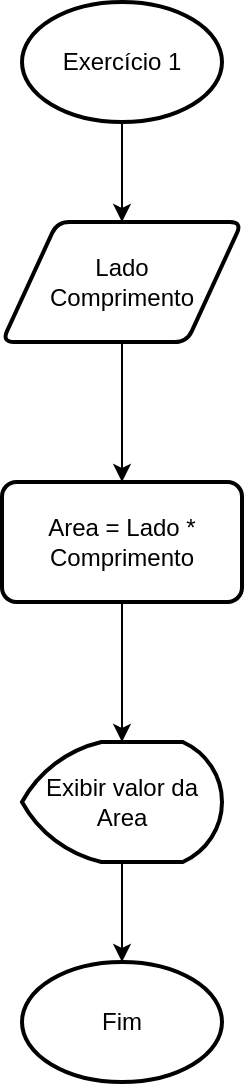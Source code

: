 <mxfile version="20.8.1" type="device" pages="17"><diagram id="VvYmbv5ZGI1B2ey9l-5q" name="Ex 1"><mxGraphModel dx="823" dy="544" grid="1" gridSize="10" guides="1" tooltips="1" connect="1" arrows="1" fold="1" page="1" pageScale="1" pageWidth="827" pageHeight="1169" math="0" shadow="0"><root><mxCell id="0"/><mxCell id="1" parent="0"/><mxCell id="11tz0jCawNzPtRBPZTgn-4" style="edgeStyle=orthogonalEdgeStyle;rounded=0;orthogonalLoop=1;jettySize=auto;html=1;" parent="1" source="xYDTStEvFxR8KPPYEopY-3" target="0irXQlNeklR6eUuD9IxM-1" edge="1"><mxGeometry relative="1" as="geometry"/></mxCell><mxCell id="xYDTStEvFxR8KPPYEopY-3" value="Exercício 1" style="strokeWidth=2;html=1;shape=mxgraph.flowchart.start_1;whiteSpace=wrap;" parent="1" vertex="1"><mxGeometry x="350" y="120" width="100" height="60" as="geometry"/></mxCell><mxCell id="11tz0jCawNzPtRBPZTgn-2" value="" style="edgeStyle=orthogonalEdgeStyle;rounded=0;orthogonalLoop=1;jettySize=auto;html=1;" parent="1" source="0irXQlNeklR6eUuD9IxM-1" target="11tz0jCawNzPtRBPZTgn-1" edge="1"><mxGeometry relative="1" as="geometry"/></mxCell><mxCell id="0irXQlNeklR6eUuD9IxM-1" value="Lado&lt;br&gt;Comprimento" style="shape=parallelogram;html=1;strokeWidth=2;perimeter=parallelogramPerimeter;whiteSpace=wrap;rounded=1;arcSize=12;size=0.23;" parent="1" vertex="1"><mxGeometry x="340" y="230" width="120" height="60" as="geometry"/></mxCell><mxCell id="11tz0jCawNzPtRBPZTgn-5" style="edgeStyle=orthogonalEdgeStyle;rounded=0;orthogonalLoop=1;jettySize=auto;html=1;" parent="1" source="11tz0jCawNzPtRBPZTgn-1" target="11tz0jCawNzPtRBPZTgn-3" edge="1"><mxGeometry relative="1" as="geometry"/></mxCell><mxCell id="11tz0jCawNzPtRBPZTgn-1" value="Area = Lado * Comprimento" style="rounded=1;whiteSpace=wrap;html=1;strokeWidth=2;arcSize=12;" parent="1" vertex="1"><mxGeometry x="340" y="360" width="120" height="60" as="geometry"/></mxCell><mxCell id="11tz0jCawNzPtRBPZTgn-8" style="edgeStyle=orthogonalEdgeStyle;rounded=0;orthogonalLoop=1;jettySize=auto;html=1;" parent="1" source="11tz0jCawNzPtRBPZTgn-3" target="11tz0jCawNzPtRBPZTgn-7" edge="1"><mxGeometry relative="1" as="geometry"/></mxCell><mxCell id="11tz0jCawNzPtRBPZTgn-3" value="Exibir valor da Area" style="strokeWidth=2;html=1;shape=mxgraph.flowchart.display;whiteSpace=wrap;" parent="1" vertex="1"><mxGeometry x="350" y="490" width="100" height="60" as="geometry"/></mxCell><mxCell id="11tz0jCawNzPtRBPZTgn-7" value="Fim" style="strokeWidth=2;html=1;shape=mxgraph.flowchart.start_1;whiteSpace=wrap;" parent="1" vertex="1"><mxGeometry x="350" y="600" width="100" height="60" as="geometry"/></mxCell></root></mxGraphModel></diagram><diagram name="Ex 2" id="MKgfcglWiSZvlDg4E2PI"><mxGraphModel dx="811" dy="542" grid="1" gridSize="10" guides="1" tooltips="1" connect="1" arrows="1" fold="1" page="1" pageScale="1" pageWidth="827" pageHeight="1169" math="0" shadow="0"><root><mxCell id="2cK1Yx15tD27XlJG9lCf-0"/><mxCell id="2cK1Yx15tD27XlJG9lCf-1" parent="2cK1Yx15tD27XlJG9lCf-0"/><mxCell id="2cK1Yx15tD27XlJG9lCf-2" style="edgeStyle=orthogonalEdgeStyle;rounded=0;orthogonalLoop=1;jettySize=auto;html=1;" edge="1" parent="2cK1Yx15tD27XlJG9lCf-1" source="2cK1Yx15tD27XlJG9lCf-3" target="2cK1Yx15tD27XlJG9lCf-5"><mxGeometry relative="1" as="geometry"/></mxCell><mxCell id="2cK1Yx15tD27XlJG9lCf-3" value="Exercício 2" style="strokeWidth=2;html=1;shape=mxgraph.flowchart.start_1;whiteSpace=wrap;" vertex="1" parent="2cK1Yx15tD27XlJG9lCf-1"><mxGeometry x="350" y="120" width="100" height="60" as="geometry"/></mxCell><mxCell id="2cK1Yx15tD27XlJG9lCf-4" value="" style="edgeStyle=orthogonalEdgeStyle;rounded=0;orthogonalLoop=1;jettySize=auto;html=1;" edge="1" parent="2cK1Yx15tD27XlJG9lCf-1" source="2cK1Yx15tD27XlJG9lCf-5" target="2cK1Yx15tD27XlJG9lCf-7"><mxGeometry relative="1" as="geometry"/></mxCell><mxCell id="2cK1Yx15tD27XlJG9lCf-5" value="Quantidade de Cavalos" style="shape=parallelogram;html=1;strokeWidth=2;perimeter=parallelogramPerimeter;whiteSpace=wrap;rounded=1;arcSize=12;size=0.23;" vertex="1" parent="2cK1Yx15tD27XlJG9lCf-1"><mxGeometry x="340" y="230" width="120" height="60" as="geometry"/></mxCell><mxCell id="2cK1Yx15tD27XlJG9lCf-6" style="edgeStyle=orthogonalEdgeStyle;rounded=0;orthogonalLoop=1;jettySize=auto;html=1;" edge="1" parent="2cK1Yx15tD27XlJG9lCf-1" source="2cK1Yx15tD27XlJG9lCf-7" target="2cK1Yx15tD27XlJG9lCf-9"><mxGeometry relative="1" as="geometry"/></mxCell><mxCell id="2cK1Yx15tD27XlJG9lCf-7" value="Ferraduras = Quant. Cavalos * 4" style="rounded=1;whiteSpace=wrap;html=1;strokeWidth=2;arcSize=12;" vertex="1" parent="2cK1Yx15tD27XlJG9lCf-1"><mxGeometry x="340" y="360" width="120" height="60" as="geometry"/></mxCell><mxCell id="2cK1Yx15tD27XlJG9lCf-8" style="edgeStyle=orthogonalEdgeStyle;rounded=0;orthogonalLoop=1;jettySize=auto;html=1;" edge="1" parent="2cK1Yx15tD27XlJG9lCf-1" source="2cK1Yx15tD27XlJG9lCf-9" target="2cK1Yx15tD27XlJG9lCf-10"><mxGeometry relative="1" as="geometry"/></mxCell><mxCell id="2cK1Yx15tD27XlJG9lCf-9" value="Exibir Quantidade de Ferraduras" style="strokeWidth=2;html=1;shape=mxgraph.flowchart.display;whiteSpace=wrap;" vertex="1" parent="2cK1Yx15tD27XlJG9lCf-1"><mxGeometry x="345" y="480" width="110" height="70" as="geometry"/></mxCell><mxCell id="2cK1Yx15tD27XlJG9lCf-10" value="Fim" style="strokeWidth=2;html=1;shape=mxgraph.flowchart.start_1;whiteSpace=wrap;" vertex="1" parent="2cK1Yx15tD27XlJG9lCf-1"><mxGeometry x="350" y="600" width="100" height="60" as="geometry"/></mxCell></root></mxGraphModel></diagram><diagram name="Ex 3" id="vHGgTIfJmrQJVU8Z0SP-"><mxGraphModel dx="811" dy="542" grid="1" gridSize="10" guides="1" tooltips="1" connect="1" arrows="1" fold="1" page="1" pageScale="1" pageWidth="827" pageHeight="1169" math="0" shadow="0"><root><mxCell id="gygjf3Om0oYVCVgJH8w0-0"/><mxCell id="gygjf3Om0oYVCVgJH8w0-1" parent="gygjf3Om0oYVCVgJH8w0-0"/><mxCell id="gygjf3Om0oYVCVgJH8w0-2" style="edgeStyle=orthogonalEdgeStyle;rounded=0;orthogonalLoop=1;jettySize=auto;html=1;" edge="1" parent="gygjf3Om0oYVCVgJH8w0-1" source="gygjf3Om0oYVCVgJH8w0-3" target="gygjf3Om0oYVCVgJH8w0-5"><mxGeometry relative="1" as="geometry"/></mxCell><mxCell id="gygjf3Om0oYVCVgJH8w0-3" value="Exercício 3" style="strokeWidth=2;html=1;shape=mxgraph.flowchart.start_1;whiteSpace=wrap;" vertex="1" parent="gygjf3Om0oYVCVgJH8w0-1"><mxGeometry x="350" y="120" width="100" height="60" as="geometry"/></mxCell><mxCell id="gygjf3Om0oYVCVgJH8w0-4" value="" style="edgeStyle=orthogonalEdgeStyle;rounded=0;orthogonalLoop=1;jettySize=auto;html=1;" edge="1" parent="gygjf3Om0oYVCVgJH8w0-1" source="gygjf3Om0oYVCVgJH8w0-5" target="gygjf3Om0oYVCVgJH8w0-7"><mxGeometry relative="1" as="geometry"/></mxCell><mxCell id="gygjf3Om0oYVCVgJH8w0-5" value="Idade" style="shape=parallelogram;html=1;strokeWidth=2;perimeter=parallelogramPerimeter;whiteSpace=wrap;rounded=1;arcSize=12;size=0.23;" vertex="1" parent="gygjf3Om0oYVCVgJH8w0-1"><mxGeometry x="320" y="230" width="160" height="60" as="geometry"/></mxCell><mxCell id="gygjf3Om0oYVCVgJH8w0-6" style="edgeStyle=orthogonalEdgeStyle;rounded=0;orthogonalLoop=1;jettySize=auto;html=1;" edge="1" parent="gygjf3Om0oYVCVgJH8w0-1" source="gygjf3Om0oYVCVgJH8w0-7" target="gygjf3Om0oYVCVgJH8w0-9"><mxGeometry relative="1" as="geometry"/></mxCell><mxCell id="gygjf3Om0oYVCVgJH8w0-7" value="Dias de Vida = Idade * 365" style="rounded=1;whiteSpace=wrap;html=1;strokeWidth=2;arcSize=12;" vertex="1" parent="gygjf3Om0oYVCVgJH8w0-1"><mxGeometry x="340" y="360" width="120" height="60" as="geometry"/></mxCell><mxCell id="gygjf3Om0oYVCVgJH8w0-8" style="edgeStyle=orthogonalEdgeStyle;rounded=0;orthogonalLoop=1;jettySize=auto;html=1;" edge="1" parent="gygjf3Om0oYVCVgJH8w0-1" source="gygjf3Om0oYVCVgJH8w0-9" target="gygjf3Om0oYVCVgJH8w0-10"><mxGeometry relative="1" as="geometry"/></mxCell><mxCell id="gygjf3Om0oYVCVgJH8w0-9" value="Exibir Dias de Vida" style="strokeWidth=2;html=1;shape=mxgraph.flowchart.display;whiteSpace=wrap;" vertex="1" parent="gygjf3Om0oYVCVgJH8w0-1"><mxGeometry x="345" y="480" width="110" height="70" as="geometry"/></mxCell><mxCell id="gygjf3Om0oYVCVgJH8w0-10" value="Fim" style="strokeWidth=2;html=1;shape=mxgraph.flowchart.start_1;whiteSpace=wrap;" vertex="1" parent="gygjf3Om0oYVCVgJH8w0-1"><mxGeometry x="350" y="600" width="100" height="60" as="geometry"/></mxCell></root></mxGraphModel></diagram><diagram name="Ex 4" id="g8yrnHvLC9wQyH5L7ulG"><mxGraphModel dx="811" dy="542" grid="1" gridSize="10" guides="1" tooltips="1" connect="1" arrows="1" fold="1" page="1" pageScale="1" pageWidth="827" pageHeight="1169" math="0" shadow="0"><root><mxCell id="KCUwGGyROTL4F-iLymqb-0"/><mxCell id="KCUwGGyROTL4F-iLymqb-1" parent="KCUwGGyROTL4F-iLymqb-0"/><mxCell id="KCUwGGyROTL4F-iLymqb-2" style="edgeStyle=orthogonalEdgeStyle;rounded=0;orthogonalLoop=1;jettySize=auto;html=1;" edge="1" parent="KCUwGGyROTL4F-iLymqb-1" source="KCUwGGyROTL4F-iLymqb-3" target="KCUwGGyROTL4F-iLymqb-5"><mxGeometry relative="1" as="geometry"/></mxCell><mxCell id="KCUwGGyROTL4F-iLymqb-3" value="Exercício 4" style="strokeWidth=2;html=1;shape=mxgraph.flowchart.start_1;whiteSpace=wrap;" vertex="1" parent="KCUwGGyROTL4F-iLymqb-1"><mxGeometry x="350" y="120" width="100" height="60" as="geometry"/></mxCell><mxCell id="KCUwGGyROTL4F-iLymqb-4" value="" style="edgeStyle=orthogonalEdgeStyle;rounded=0;orthogonalLoop=1;jettySize=auto;html=1;" edge="1" parent="KCUwGGyROTL4F-iLymqb-1" source="KCUwGGyROTL4F-iLymqb-5" target="KCUwGGyROTL4F-iLymqb-7"><mxGeometry relative="1" as="geometry"/></mxCell><mxCell id="KCUwGGyROTL4F-iLymqb-5" value="Idade" style="shape=parallelogram;html=1;strokeWidth=2;perimeter=parallelogramPerimeter;whiteSpace=wrap;rounded=1;arcSize=12;size=0.23;" vertex="1" parent="KCUwGGyROTL4F-iLymqb-1"><mxGeometry x="320" y="230" width="160" height="60" as="geometry"/></mxCell><mxCell id="3LdrV6sk-RwAkPv4rBq--1" value="" style="edgeStyle=orthogonalEdgeStyle;rounded=0;orthogonalLoop=1;jettySize=auto;html=1;" edge="1" parent="KCUwGGyROTL4F-iLymqb-1" source="KCUwGGyROTL4F-iLymqb-7" target="3LdrV6sk-RwAkPv4rBq--0"><mxGeometry relative="1" as="geometry"/></mxCell><mxCell id="KCUwGGyROTL4F-iLymqb-7" value="Dias de Vida = Idade * 365" style="rounded=1;whiteSpace=wrap;html=1;strokeWidth=2;arcSize=12;" vertex="1" parent="KCUwGGyROTL4F-iLymqb-1"><mxGeometry x="340" y="360" width="120" height="60" as="geometry"/></mxCell><mxCell id="KCUwGGyROTL4F-iLymqb-8" style="edgeStyle=orthogonalEdgeStyle;rounded=0;orthogonalLoop=1;jettySize=auto;html=1;" edge="1" parent="KCUwGGyROTL4F-iLymqb-1" source="KCUwGGyROTL4F-iLymqb-9" target="KCUwGGyROTL4F-iLymqb-10"><mxGeometry relative="1" as="geometry"/></mxCell><mxCell id="KCUwGGyROTL4F-iLymqb-9" value="Exibir Dias de Vida e Meses de Vida" style="strokeWidth=2;html=1;shape=mxgraph.flowchart.display;whiteSpace=wrap;" vertex="1" parent="KCUwGGyROTL4F-iLymqb-1"><mxGeometry x="345" y="560" width="110" height="70" as="geometry"/></mxCell><mxCell id="KCUwGGyROTL4F-iLymqb-10" value="Fim" style="strokeWidth=2;html=1;shape=mxgraph.flowchart.start_1;whiteSpace=wrap;" vertex="1" parent="KCUwGGyROTL4F-iLymqb-1"><mxGeometry x="350" y="680" width="100" height="60" as="geometry"/></mxCell><mxCell id="3LdrV6sk-RwAkPv4rBq--2" style="edgeStyle=orthogonalEdgeStyle;rounded=0;orthogonalLoop=1;jettySize=auto;html=1;" edge="1" parent="KCUwGGyROTL4F-iLymqb-1" source="3LdrV6sk-RwAkPv4rBq--0" target="KCUwGGyROTL4F-iLymqb-9"><mxGeometry relative="1" as="geometry"/></mxCell><mxCell id="3LdrV6sk-RwAkPv4rBq--0" value="Meses de Vida = Idade * 12" style="whiteSpace=wrap;html=1;rounded=1;strokeWidth=2;arcSize=12;" vertex="1" parent="KCUwGGyROTL4F-iLymqb-1"><mxGeometry x="340" y="460" width="120" height="60" as="geometry"/></mxCell></root></mxGraphModel></diagram><diagram name="Ex 5" id="JH2Zbq306bsvDBlCQoLM"><mxGraphModel dx="823" dy="544" grid="1" gridSize="10" guides="1" tooltips="1" connect="1" arrows="1" fold="1" page="1" pageScale="1" pageWidth="827" pageHeight="1169" math="0" shadow="0"><root><mxCell id="tUQmLtjWRKxn5epmddqz-0"/><mxCell id="tUQmLtjWRKxn5epmddqz-1" parent="tUQmLtjWRKxn5epmddqz-0"/><mxCell id="tUQmLtjWRKxn5epmddqz-2" style="edgeStyle=orthogonalEdgeStyle;rounded=0;orthogonalLoop=1;jettySize=auto;html=1;" parent="tUQmLtjWRKxn5epmddqz-1" source="tUQmLtjWRKxn5epmddqz-3" target="tUQmLtjWRKxn5epmddqz-5" edge="1"><mxGeometry relative="1" as="geometry"/></mxCell><mxCell id="tUQmLtjWRKxn5epmddqz-3" value="Exercício 5" style="strokeWidth=2;html=1;shape=mxgraph.flowchart.start_1;whiteSpace=wrap;" parent="tUQmLtjWRKxn5epmddqz-1" vertex="1"><mxGeometry x="350" y="120" width="100" height="60" as="geometry"/></mxCell><mxCell id="tUQmLtjWRKxn5epmddqz-4" value="" style="edgeStyle=orthogonalEdgeStyle;rounded=0;orthogonalLoop=1;jettySize=auto;html=1;" parent="tUQmLtjWRKxn5epmddqz-1" source="tUQmLtjWRKxn5epmddqz-5" target="tUQmLtjWRKxn5epmddqz-7" edge="1"><mxGeometry relative="1" as="geometry"/></mxCell><mxCell id="tUQmLtjWRKxn5epmddqz-5" value="Nota1&lt;br&gt;Nota2&lt;br&gt;Nota3" style="shape=parallelogram;html=1;strokeWidth=2;perimeter=parallelogramPerimeter;whiteSpace=wrap;rounded=1;arcSize=12;size=0.23;" parent="tUQmLtjWRKxn5epmddqz-1" vertex="1"><mxGeometry x="320" y="230" width="160" height="60" as="geometry"/></mxCell><mxCell id="tUQmLtjWRKxn5epmddqz-7" value="Média = (Nota1 + Nota2 + Nota3) / 3" style="rounded=1;whiteSpace=wrap;html=1;strokeWidth=2;arcSize=12;" parent="tUQmLtjWRKxn5epmddqz-1" vertex="1"><mxGeometry x="340" y="360" width="120" height="60" as="geometry"/></mxCell><mxCell id="tUQmLtjWRKxn5epmddqz-8" style="edgeStyle=orthogonalEdgeStyle;rounded=0;orthogonalLoop=1;jettySize=auto;html=1;" parent="tUQmLtjWRKxn5epmddqz-1" source="tUQmLtjWRKxn5epmddqz-9" target="tUQmLtjWRKxn5epmddqz-10" edge="1"><mxGeometry relative="1" as="geometry"/></mxCell><mxCell id="tUQmLtjWRKxn5epmddqz-9" value="Exibir Média" style="strokeWidth=2;html=1;shape=mxgraph.flowchart.display;whiteSpace=wrap;" parent="tUQmLtjWRKxn5epmddqz-1" vertex="1"><mxGeometry x="345" y="460" width="110" height="70" as="geometry"/></mxCell><mxCell id="tUQmLtjWRKxn5epmddqz-10" value="Fim" style="strokeWidth=2;html=1;shape=mxgraph.flowchart.start_1;whiteSpace=wrap;" parent="tUQmLtjWRKxn5epmddqz-1" vertex="1"><mxGeometry x="350" y="580" width="100" height="60" as="geometry"/></mxCell><mxCell id="tUQmLtjWRKxn5epmddqz-11" style="edgeStyle=orthogonalEdgeStyle;rounded=0;orthogonalLoop=1;jettySize=auto;html=1;" parent="tUQmLtjWRKxn5epmddqz-1" source="tUQmLtjWRKxn5epmddqz-7" target="tUQmLtjWRKxn5epmddqz-9" edge="1"><mxGeometry relative="1" as="geometry"><mxPoint x="400" y="520" as="sourcePoint"/></mxGeometry></mxCell></root></mxGraphModel></diagram><diagram name="Ex 6" id="UEaQlLqHzXH0O-01BL13"><mxGraphModel dx="1176" dy="777" grid="1" gridSize="10" guides="1" tooltips="1" connect="1" arrows="1" fold="1" page="1" pageScale="1" pageWidth="827" pageHeight="1169" math="0" shadow="0"><root><mxCell id="-4I_gTQY2pBGqdv5c8Zp-0"/><mxCell id="-4I_gTQY2pBGqdv5c8Zp-1" parent="-4I_gTQY2pBGqdv5c8Zp-0"/><mxCell id="-4I_gTQY2pBGqdv5c8Zp-2" style="edgeStyle=orthogonalEdgeStyle;rounded=0;orthogonalLoop=1;jettySize=auto;html=1;" edge="1" parent="-4I_gTQY2pBGqdv5c8Zp-1" source="-4I_gTQY2pBGqdv5c8Zp-3" target="-4I_gTQY2pBGqdv5c8Zp-5"><mxGeometry relative="1" as="geometry"/></mxCell><mxCell id="-4I_gTQY2pBGqdv5c8Zp-3" value="Exercício 6" style="strokeWidth=2;html=1;shape=mxgraph.flowchart.start_1;whiteSpace=wrap;" vertex="1" parent="-4I_gTQY2pBGqdv5c8Zp-1"><mxGeometry x="350" y="120" width="100" height="60" as="geometry"/></mxCell><mxCell id="-4I_gTQY2pBGqdv5c8Zp-4" value="" style="edgeStyle=orthogonalEdgeStyle;rounded=0;orthogonalLoop=1;jettySize=auto;html=1;" edge="1" parent="-4I_gTQY2pBGqdv5c8Zp-1" source="-4I_gTQY2pBGqdv5c8Zp-5"><mxGeometry relative="1" as="geometry"><mxPoint x="400" y="360" as="targetPoint"/></mxGeometry></mxCell><mxCell id="-4I_gTQY2pBGqdv5c8Zp-5" value="Idade" style="shape=parallelogram;html=1;strokeWidth=2;perimeter=parallelogramPerimeter;whiteSpace=wrap;rounded=1;arcSize=12;size=0.23;" vertex="1" parent="-4I_gTQY2pBGqdv5c8Zp-1"><mxGeometry x="320" y="230" width="160" height="60" as="geometry"/></mxCell><mxCell id="nZFdvjmaQw74aF2fEaLz-2" style="edgeStyle=orthogonalEdgeStyle;rounded=0;orthogonalLoop=1;jettySize=auto;html=1;" edge="1" parent="-4I_gTQY2pBGqdv5c8Zp-1" source="nZFdvjmaQw74aF2fEaLz-1"><mxGeometry relative="1" as="geometry"><mxPoint x="570" y="410" as="targetPoint"/><Array as="points"><mxPoint x="500" y="410"/><mxPoint x="500" y="410"/></Array></mxGeometry></mxCell><mxCell id="nZFdvjmaQw74aF2fEaLz-6" style="edgeStyle=orthogonalEdgeStyle;rounded=0;orthogonalLoop=1;jettySize=auto;html=1;" edge="1" parent="-4I_gTQY2pBGqdv5c8Zp-1" source="nZFdvjmaQw74aF2fEaLz-1"><mxGeometry relative="1" as="geometry"><mxPoint x="400" y="550" as="targetPoint"/></mxGeometry></mxCell><mxCell id="nZFdvjmaQw74aF2fEaLz-1" value="Idade &amp;gt; 5 e Idade &amp;lt; 10" style="strokeWidth=2;html=1;shape=mxgraph.flowchart.decision;whiteSpace=wrap;" vertex="1" parent="-4I_gTQY2pBGqdv5c8Zp-1"><mxGeometry x="350" y="360" width="100" height="100" as="geometry"/></mxCell><mxCell id="nZFdvjmaQw74aF2fEaLz-20" style="edgeStyle=orthogonalEdgeStyle;rounded=0;orthogonalLoop=1;jettySize=auto;html=1;" edge="1" parent="-4I_gTQY2pBGqdv5c8Zp-1" source="nZFdvjmaQw74aF2fEaLz-4" target="nZFdvjmaQw74aF2fEaLz-17"><mxGeometry relative="1" as="geometry"><Array as="points"><mxPoint x="730" y="410"/><mxPoint x="730" y="750"/></Array></mxGeometry></mxCell><mxCell id="nZFdvjmaQw74aF2fEaLz-4" value="Exibir &quot;Infantil&quot;" style="strokeWidth=2;html=1;shape=mxgraph.flowchart.display;whiteSpace=wrap;" vertex="1" parent="-4I_gTQY2pBGqdv5c8Zp-1"><mxGeometry x="570" y="380" width="100" height="60" as="geometry"/></mxCell><mxCell id="nZFdvjmaQw74aF2fEaLz-5" value="Sim" style="text;html=1;align=center;verticalAlign=middle;resizable=0;points=[];autosize=1;strokeColor=none;fillColor=none;" vertex="1" parent="-4I_gTQY2pBGqdv5c8Zp-1"><mxGeometry x="470" y="405" width="40" height="30" as="geometry"/></mxCell><mxCell id="nZFdvjmaQw74aF2fEaLz-9" style="edgeStyle=orthogonalEdgeStyle;rounded=0;orthogonalLoop=1;jettySize=auto;html=1;" edge="1" parent="-4I_gTQY2pBGqdv5c8Zp-1" source="nZFdvjmaQw74aF2fEaLz-7"><mxGeometry relative="1" as="geometry"><mxPoint x="570" y="600" as="targetPoint"/></mxGeometry></mxCell><mxCell id="nZFdvjmaQw74aF2fEaLz-14" style="edgeStyle=orthogonalEdgeStyle;rounded=0;orthogonalLoop=1;jettySize=auto;html=1;" edge="1" parent="-4I_gTQY2pBGqdv5c8Zp-1" source="nZFdvjmaQw74aF2fEaLz-7"><mxGeometry relative="1" as="geometry"><mxPoint x="400" y="720" as="targetPoint"/></mxGeometry></mxCell><mxCell id="nZFdvjmaQw74aF2fEaLz-7" value="Idade &amp;gt; 11 e Idade &amp;lt; 18" style="strokeWidth=2;html=1;shape=mxgraph.flowchart.decision;whiteSpace=wrap;" vertex="1" parent="-4I_gTQY2pBGqdv5c8Zp-1"><mxGeometry x="350" y="550" width="100" height="100" as="geometry"/></mxCell><mxCell id="nZFdvjmaQw74aF2fEaLz-8" value="Não" style="text;html=1;align=center;verticalAlign=middle;resizable=0;points=[];autosize=1;strokeColor=none;fillColor=none;" vertex="1" parent="-4I_gTQY2pBGqdv5c8Zp-1"><mxGeometry x="395" y="460" width="50" height="30" as="geometry"/></mxCell><mxCell id="nZFdvjmaQw74aF2fEaLz-19" style="edgeStyle=orthogonalEdgeStyle;rounded=0;orthogonalLoop=1;jettySize=auto;html=1;" edge="1" parent="-4I_gTQY2pBGqdv5c8Zp-1" source="nZFdvjmaQw74aF2fEaLz-10" target="nZFdvjmaQw74aF2fEaLz-17"><mxGeometry relative="1" as="geometry"/></mxCell><mxCell id="nZFdvjmaQw74aF2fEaLz-10" value="Exibir &quot;Infantil&quot;" style="strokeWidth=2;html=1;shape=mxgraph.flowchart.display;whiteSpace=wrap;" vertex="1" parent="-4I_gTQY2pBGqdv5c8Zp-1"><mxGeometry x="570" y="570" width="100" height="60" as="geometry"/></mxCell><mxCell id="nZFdvjmaQw74aF2fEaLz-11" value="Sim" style="text;html=1;align=center;verticalAlign=middle;resizable=0;points=[];autosize=1;strokeColor=none;fillColor=none;" vertex="1" parent="-4I_gTQY2pBGqdv5c8Zp-1"><mxGeometry x="470" y="600" width="40" height="30" as="geometry"/></mxCell><mxCell id="nZFdvjmaQw74aF2fEaLz-12" value="Não" style="text;html=1;align=center;verticalAlign=middle;resizable=0;points=[];autosize=1;strokeColor=none;fillColor=none;" vertex="1" parent="-4I_gTQY2pBGqdv5c8Zp-1"><mxGeometry x="400" y="650" width="50" height="30" as="geometry"/></mxCell><mxCell id="nZFdvjmaQw74aF2fEaLz-18" style="edgeStyle=orthogonalEdgeStyle;rounded=0;orthogonalLoop=1;jettySize=auto;html=1;" edge="1" parent="-4I_gTQY2pBGqdv5c8Zp-1" source="nZFdvjmaQw74aF2fEaLz-15" target="nZFdvjmaQw74aF2fEaLz-17"><mxGeometry relative="1" as="geometry"/></mxCell><mxCell id="nZFdvjmaQw74aF2fEaLz-15" value="Exibir &quot;Adulto&quot;" style="strokeWidth=2;html=1;shape=mxgraph.flowchart.display;whiteSpace=wrap;" vertex="1" parent="-4I_gTQY2pBGqdv5c8Zp-1"><mxGeometry x="350" y="720" width="100" height="60" as="geometry"/></mxCell><mxCell id="nZFdvjmaQw74aF2fEaLz-17" value="Fim" style="strokeWidth=2;html=1;shape=mxgraph.flowchart.start_1;whiteSpace=wrap;" vertex="1" parent="-4I_gTQY2pBGqdv5c8Zp-1"><mxGeometry x="570" y="720" width="100" height="60" as="geometry"/></mxCell></root></mxGraphModel></diagram><diagram name="Ex 7" id="Xy71EXI3uNMOdXMZgi-k"><mxGraphModel dx="968" dy="640" grid="1" gridSize="10" guides="1" tooltips="1" connect="1" arrows="1" fold="1" page="1" pageScale="1" pageWidth="827" pageHeight="1169" math="0" shadow="0"><root><mxCell id="5oJ8-x26f2ks5n9n990i-0"/><mxCell id="5oJ8-x26f2ks5n9n990i-1" parent="5oJ8-x26f2ks5n9n990i-0"/><mxCell id="5oJ8-x26f2ks5n9n990i-2" style="edgeStyle=orthogonalEdgeStyle;rounded=0;orthogonalLoop=1;jettySize=auto;html=1;" edge="1" parent="5oJ8-x26f2ks5n9n990i-1" source="5oJ8-x26f2ks5n9n990i-3" target="5oJ8-x26f2ks5n9n990i-5"><mxGeometry relative="1" as="geometry"/></mxCell><mxCell id="5oJ8-x26f2ks5n9n990i-3" value="Exercício 7" style="strokeWidth=2;html=1;shape=mxgraph.flowchart.start_1;whiteSpace=wrap;" vertex="1" parent="5oJ8-x26f2ks5n9n990i-1"><mxGeometry x="350" y="120" width="100" height="60" as="geometry"/></mxCell><mxCell id="5oJ8-x26f2ks5n9n990i-4" value="" style="edgeStyle=orthogonalEdgeStyle;rounded=0;orthogonalLoop=1;jettySize=auto;html=1;" edge="1" parent="5oJ8-x26f2ks5n9n990i-1" source="5oJ8-x26f2ks5n9n990i-5"><mxGeometry relative="1" as="geometry"><mxPoint x="400" y="360" as="targetPoint"/></mxGeometry></mxCell><mxCell id="5oJ8-x26f2ks5n9n990i-5" value="Media" style="shape=parallelogram;html=1;strokeWidth=2;perimeter=parallelogramPerimeter;whiteSpace=wrap;rounded=1;arcSize=12;size=0.23;" vertex="1" parent="5oJ8-x26f2ks5n9n990i-1"><mxGeometry x="320" y="230" width="160" height="60" as="geometry"/></mxCell><mxCell id="dJ840Z1W2iNGQoiMD6tD-1" style="edgeStyle=orthogonalEdgeStyle;rounded=0;orthogonalLoop=1;jettySize=auto;html=1;" edge="1" parent="5oJ8-x26f2ks5n9n990i-1" source="dJ840Z1W2iNGQoiMD6tD-0"><mxGeometry relative="1" as="geometry"><mxPoint x="550" y="410" as="targetPoint"/></mxGeometry></mxCell><mxCell id="dJ840Z1W2iNGQoiMD6tD-2" style="edgeStyle=orthogonalEdgeStyle;rounded=0;orthogonalLoop=1;jettySize=auto;html=1;" edge="1" parent="5oJ8-x26f2ks5n9n990i-1" source="dJ840Z1W2iNGQoiMD6tD-0"><mxGeometry relative="1" as="geometry"><mxPoint x="400" y="560" as="targetPoint"/></mxGeometry></mxCell><mxCell id="dJ840Z1W2iNGQoiMD6tD-5" value="" style="edgeStyle=orthogonalEdgeStyle;rounded=0;orthogonalLoop=1;jettySize=auto;html=1;" edge="1" parent="5oJ8-x26f2ks5n9n990i-1" source="dJ840Z1W2iNGQoiMD6tD-0" target="dJ840Z1W2iNGQoiMD6tD-3"><mxGeometry relative="1" as="geometry"/></mxCell><mxCell id="dJ840Z1W2iNGQoiMD6tD-0" value="Media &amp;gt;= 5" style="strokeWidth=2;html=1;shape=mxgraph.flowchart.decision;whiteSpace=wrap;" vertex="1" parent="5oJ8-x26f2ks5n9n990i-1"><mxGeometry x="350" y="360" width="100" height="100" as="geometry"/></mxCell><mxCell id="dJ840Z1W2iNGQoiMD6tD-9" style="edgeStyle=orthogonalEdgeStyle;rounded=0;orthogonalLoop=1;jettySize=auto;html=1;" edge="1" parent="5oJ8-x26f2ks5n9n990i-1" source="dJ840Z1W2iNGQoiMD6tD-3" target="dJ840Z1W2iNGQoiMD6tD-8"><mxGeometry relative="1" as="geometry"/></mxCell><mxCell id="dJ840Z1W2iNGQoiMD6tD-3" value="&quot;APROVADO&quot;" style="strokeWidth=2;html=1;shape=mxgraph.flowchart.display;whiteSpace=wrap;" vertex="1" parent="5oJ8-x26f2ks5n9n990i-1"><mxGeometry x="550" y="380" width="100" height="60" as="geometry"/></mxCell><mxCell id="dJ840Z1W2iNGQoiMD6tD-10" style="edgeStyle=orthogonalEdgeStyle;rounded=0;orthogonalLoop=1;jettySize=auto;html=1;" edge="1" parent="5oJ8-x26f2ks5n9n990i-1" source="dJ840Z1W2iNGQoiMD6tD-4" target="dJ840Z1W2iNGQoiMD6tD-8"><mxGeometry relative="1" as="geometry"/></mxCell><mxCell id="dJ840Z1W2iNGQoiMD6tD-4" value="&quot;REPROVADO&quot;" style="strokeWidth=2;html=1;shape=mxgraph.flowchart.display;whiteSpace=wrap;" vertex="1" parent="5oJ8-x26f2ks5n9n990i-1"><mxGeometry x="350" y="560" width="100" height="60" as="geometry"/></mxCell><mxCell id="dJ840Z1W2iNGQoiMD6tD-6" value="Sim&lt;br&gt;" style="text;html=1;align=center;verticalAlign=middle;resizable=0;points=[];autosize=1;strokeColor=none;fillColor=none;" vertex="1" parent="5oJ8-x26f2ks5n9n990i-1"><mxGeometry x="460" y="380" width="40" height="30" as="geometry"/></mxCell><mxCell id="dJ840Z1W2iNGQoiMD6tD-7" value="Não" style="text;html=1;align=center;verticalAlign=middle;resizable=0;points=[];autosize=1;strokeColor=none;fillColor=none;" vertex="1" parent="5oJ8-x26f2ks5n9n990i-1"><mxGeometry x="395" y="460" width="50" height="30" as="geometry"/></mxCell><mxCell id="dJ840Z1W2iNGQoiMD6tD-8" value="Fim" style="strokeWidth=2;html=1;shape=mxgraph.flowchart.start_1;whiteSpace=wrap;" vertex="1" parent="5oJ8-x26f2ks5n9n990i-1"><mxGeometry x="550" y="560" width="100" height="60" as="geometry"/></mxCell></root></mxGraphModel></diagram><diagram name="Ex 8" id="Zx7Z8tBvayco7JEd7FLK"><mxGraphModel dx="1176" dy="777" grid="1" gridSize="10" guides="1" tooltips="1" connect="1" arrows="1" fold="1" page="1" pageScale="1" pageWidth="827" pageHeight="1169" math="0" shadow="0"><root><mxCell id="j3uz4-qN9qoqclJ7E_Ln-0"/><mxCell id="j3uz4-qN9qoqclJ7E_Ln-1" parent="j3uz4-qN9qoqclJ7E_Ln-0"/><mxCell id="j3uz4-qN9qoqclJ7E_Ln-2" style="edgeStyle=orthogonalEdgeStyle;rounded=0;orthogonalLoop=1;jettySize=auto;html=1;" edge="1" parent="j3uz4-qN9qoqclJ7E_Ln-1" source="j3uz4-qN9qoqclJ7E_Ln-3" target="j3uz4-qN9qoqclJ7E_Ln-5"><mxGeometry relative="1" as="geometry"/></mxCell><mxCell id="j3uz4-qN9qoqclJ7E_Ln-3" value="Exercício 8&lt;br&gt;" style="strokeWidth=2;html=1;shape=mxgraph.flowchart.start_1;whiteSpace=wrap;" vertex="1" parent="j3uz4-qN9qoqclJ7E_Ln-1"><mxGeometry x="350" y="120" width="100" height="60" as="geometry"/></mxCell><mxCell id="j3uz4-qN9qoqclJ7E_Ln-4" value="" style="edgeStyle=orthogonalEdgeStyle;rounded=0;orthogonalLoop=1;jettySize=auto;html=1;" edge="1" parent="j3uz4-qN9qoqclJ7E_Ln-1" source="j3uz4-qN9qoqclJ7E_Ln-5"><mxGeometry relative="1" as="geometry"><mxPoint x="400" y="360" as="targetPoint"/></mxGeometry></mxCell><mxCell id="j3uz4-qN9qoqclJ7E_Ln-5" value="Media" style="shape=parallelogram;html=1;strokeWidth=2;perimeter=parallelogramPerimeter;whiteSpace=wrap;rounded=1;arcSize=12;size=0.23;" vertex="1" parent="j3uz4-qN9qoqclJ7E_Ln-1"><mxGeometry x="320" y="230" width="160" height="60" as="geometry"/></mxCell><mxCell id="j3uz4-qN9qoqclJ7E_Ln-6" style="edgeStyle=orthogonalEdgeStyle;rounded=0;orthogonalLoop=1;jettySize=auto;html=1;" edge="1" parent="j3uz4-qN9qoqclJ7E_Ln-1" source="j3uz4-qN9qoqclJ7E_Ln-9"><mxGeometry relative="1" as="geometry"><mxPoint x="550" y="410" as="targetPoint"/></mxGeometry></mxCell><mxCell id="j3uz4-qN9qoqclJ7E_Ln-7" style="edgeStyle=orthogonalEdgeStyle;rounded=0;orthogonalLoop=1;jettySize=auto;html=1;" edge="1" parent="j3uz4-qN9qoqclJ7E_Ln-1" source="j3uz4-qN9qoqclJ7E_Ln-9"><mxGeometry relative="1" as="geometry"><mxPoint x="400" y="560" as="targetPoint"/></mxGeometry></mxCell><mxCell id="j3uz4-qN9qoqclJ7E_Ln-8" value="" style="edgeStyle=orthogonalEdgeStyle;rounded=0;orthogonalLoop=1;jettySize=auto;html=1;" edge="1" parent="j3uz4-qN9qoqclJ7E_Ln-1" source="j3uz4-qN9qoqclJ7E_Ln-9" target="j3uz4-qN9qoqclJ7E_Ln-11"><mxGeometry relative="1" as="geometry"/></mxCell><mxCell id="j3uz4-qN9qoqclJ7E_Ln-9" value="Media &amp;gt;= 9" style="strokeWidth=2;html=1;shape=mxgraph.flowchart.decision;whiteSpace=wrap;" vertex="1" parent="j3uz4-qN9qoqclJ7E_Ln-1"><mxGeometry x="350" y="360" width="100" height="100" as="geometry"/></mxCell><mxCell id="G4vw64T1bu3FopC-ZuKl-4" style="edgeStyle=orthogonalEdgeStyle;rounded=0;orthogonalLoop=1;jettySize=auto;html=1;" edge="1" parent="j3uz4-qN9qoqclJ7E_Ln-1" source="j3uz4-qN9qoqclJ7E_Ln-11" target="G4vw64T1bu3FopC-ZuKl-0"><mxGeometry relative="1" as="geometry"><Array as="points"><mxPoint x="720" y="410"/><mxPoint x="720" y="990"/></Array></mxGeometry></mxCell><mxCell id="j3uz4-qN9qoqclJ7E_Ln-11" value="&quot;A&quot;" style="strokeWidth=2;html=1;shape=mxgraph.flowchart.display;whiteSpace=wrap;" vertex="1" parent="j3uz4-qN9qoqclJ7E_Ln-1"><mxGeometry x="550" y="380" width="100" height="60" as="geometry"/></mxCell><mxCell id="j3uz4-qN9qoqclJ7E_Ln-14" value="Sim&lt;br&gt;" style="text;html=1;align=center;verticalAlign=middle;resizable=0;points=[];autosize=1;strokeColor=none;fillColor=none;" vertex="1" parent="j3uz4-qN9qoqclJ7E_Ln-1"><mxGeometry x="460" y="380" width="40" height="30" as="geometry"/></mxCell><mxCell id="j3uz4-qN9qoqclJ7E_Ln-15" value="Não" style="text;html=1;align=center;verticalAlign=middle;resizable=0;points=[];autosize=1;strokeColor=none;fillColor=none;" vertex="1" parent="j3uz4-qN9qoqclJ7E_Ln-1"><mxGeometry x="395" y="460" width="50" height="30" as="geometry"/></mxCell><mxCell id="yQ2kJob2K_IR9EyYZ4ku-0" style="edgeStyle=orthogonalEdgeStyle;rounded=0;orthogonalLoop=1;jettySize=auto;html=1;" edge="1" parent="j3uz4-qN9qoqclJ7E_Ln-1" source="yQ2kJob2K_IR9EyYZ4ku-3"><mxGeometry relative="1" as="geometry"><mxPoint x="550" y="610" as="targetPoint"/></mxGeometry></mxCell><mxCell id="yQ2kJob2K_IR9EyYZ4ku-1" style="edgeStyle=orthogonalEdgeStyle;rounded=0;orthogonalLoop=1;jettySize=auto;html=1;" edge="1" parent="j3uz4-qN9qoqclJ7E_Ln-1" source="yQ2kJob2K_IR9EyYZ4ku-3"><mxGeometry relative="1" as="geometry"><mxPoint x="400" y="760" as="targetPoint"/></mxGeometry></mxCell><mxCell id="yQ2kJob2K_IR9EyYZ4ku-2" value="" style="edgeStyle=orthogonalEdgeStyle;rounded=0;orthogonalLoop=1;jettySize=auto;html=1;" edge="1" parent="j3uz4-qN9qoqclJ7E_Ln-1" source="yQ2kJob2K_IR9EyYZ4ku-3" target="yQ2kJob2K_IR9EyYZ4ku-4"><mxGeometry relative="1" as="geometry"/></mxCell><mxCell id="yQ2kJob2K_IR9EyYZ4ku-3" value="Media &amp;gt;= 7,5 &amp;amp;&amp;amp; Media &amp;lt; 9" style="strokeWidth=2;html=1;shape=mxgraph.flowchart.decision;whiteSpace=wrap;" vertex="1" parent="j3uz4-qN9qoqclJ7E_Ln-1"><mxGeometry x="350" y="560" width="100" height="100" as="geometry"/></mxCell><mxCell id="G4vw64T1bu3FopC-ZuKl-3" style="edgeStyle=orthogonalEdgeStyle;rounded=0;orthogonalLoop=1;jettySize=auto;html=1;" edge="1" parent="j3uz4-qN9qoqclJ7E_Ln-1" source="yQ2kJob2K_IR9EyYZ4ku-4" target="G4vw64T1bu3FopC-ZuKl-0"><mxGeometry relative="1" as="geometry"><Array as="points"><mxPoint x="720" y="610"/><mxPoint x="720" y="990"/></Array></mxGeometry></mxCell><mxCell id="yQ2kJob2K_IR9EyYZ4ku-4" value="&quot;B&quot;" style="strokeWidth=2;html=1;shape=mxgraph.flowchart.display;whiteSpace=wrap;" vertex="1" parent="j3uz4-qN9qoqclJ7E_Ln-1"><mxGeometry x="550" y="580" width="100" height="60" as="geometry"/></mxCell><mxCell id="yQ2kJob2K_IR9EyYZ4ku-5" value="Sim&lt;br&gt;" style="text;html=1;align=center;verticalAlign=middle;resizable=0;points=[];autosize=1;strokeColor=none;fillColor=none;" vertex="1" parent="j3uz4-qN9qoqclJ7E_Ln-1"><mxGeometry x="460" y="580" width="40" height="30" as="geometry"/></mxCell><mxCell id="yQ2kJob2K_IR9EyYZ4ku-6" value="Não" style="text;html=1;align=center;verticalAlign=middle;resizable=0;points=[];autosize=1;strokeColor=none;fillColor=none;" vertex="1" parent="j3uz4-qN9qoqclJ7E_Ln-1"><mxGeometry x="395" y="660" width="50" height="30" as="geometry"/></mxCell><mxCell id="yQ2kJob2K_IR9EyYZ4ku-7" style="edgeStyle=orthogonalEdgeStyle;rounded=0;orthogonalLoop=1;jettySize=auto;html=1;" edge="1" parent="j3uz4-qN9qoqclJ7E_Ln-1" source="yQ2kJob2K_IR9EyYZ4ku-10"><mxGeometry relative="1" as="geometry"><mxPoint x="550" y="810" as="targetPoint"/></mxGeometry></mxCell><mxCell id="yQ2kJob2K_IR9EyYZ4ku-8" style="edgeStyle=orthogonalEdgeStyle;rounded=0;orthogonalLoop=1;jettySize=auto;html=1;" edge="1" parent="j3uz4-qN9qoqclJ7E_Ln-1" source="yQ2kJob2K_IR9EyYZ4ku-10"><mxGeometry relative="1" as="geometry"><mxPoint x="400" y="960" as="targetPoint"/></mxGeometry></mxCell><mxCell id="yQ2kJob2K_IR9EyYZ4ku-9" value="" style="edgeStyle=orthogonalEdgeStyle;rounded=0;orthogonalLoop=1;jettySize=auto;html=1;" edge="1" parent="j3uz4-qN9qoqclJ7E_Ln-1" source="yQ2kJob2K_IR9EyYZ4ku-10" target="yQ2kJob2K_IR9EyYZ4ku-11"><mxGeometry relative="1" as="geometry"/></mxCell><mxCell id="yQ2kJob2K_IR9EyYZ4ku-10" value="Media &amp;gt;= 6 &amp;amp;&amp;amp; Media &amp;lt; 7,5" style="strokeWidth=2;html=1;shape=mxgraph.flowchart.decision;whiteSpace=wrap;" vertex="1" parent="j3uz4-qN9qoqclJ7E_Ln-1"><mxGeometry x="350" y="760" width="100" height="100" as="geometry"/></mxCell><mxCell id="G4vw64T1bu3FopC-ZuKl-2" style="edgeStyle=orthogonalEdgeStyle;rounded=0;orthogonalLoop=1;jettySize=auto;html=1;entryX=0.5;entryY=0;entryDx=0;entryDy=0;entryPerimeter=0;" edge="1" parent="j3uz4-qN9qoqclJ7E_Ln-1" source="yQ2kJob2K_IR9EyYZ4ku-11" target="G4vw64T1bu3FopC-ZuKl-0"><mxGeometry relative="1" as="geometry"/></mxCell><mxCell id="yQ2kJob2K_IR9EyYZ4ku-11" value="&quot;C&quot;" style="strokeWidth=2;html=1;shape=mxgraph.flowchart.display;whiteSpace=wrap;" vertex="1" parent="j3uz4-qN9qoqclJ7E_Ln-1"><mxGeometry x="550" y="780" width="100" height="60" as="geometry"/></mxCell><mxCell id="yQ2kJob2K_IR9EyYZ4ku-12" value="Sim&lt;br&gt;" style="text;html=1;align=center;verticalAlign=middle;resizable=0;points=[];autosize=1;strokeColor=none;fillColor=none;" vertex="1" parent="j3uz4-qN9qoqclJ7E_Ln-1"><mxGeometry x="460" y="780" width="40" height="30" as="geometry"/></mxCell><mxCell id="yQ2kJob2K_IR9EyYZ4ku-13" value="Não" style="text;html=1;align=center;verticalAlign=middle;resizable=0;points=[];autosize=1;strokeColor=none;fillColor=none;" vertex="1" parent="j3uz4-qN9qoqclJ7E_Ln-1"><mxGeometry x="395" y="860" width="50" height="30" as="geometry"/></mxCell><mxCell id="G4vw64T1bu3FopC-ZuKl-1" style="edgeStyle=orthogonalEdgeStyle;rounded=0;orthogonalLoop=1;jettySize=auto;html=1;" edge="1" parent="j3uz4-qN9qoqclJ7E_Ln-1" source="yQ2kJob2K_IR9EyYZ4ku-14" target="G4vw64T1bu3FopC-ZuKl-0"><mxGeometry relative="1" as="geometry"/></mxCell><mxCell id="yQ2kJob2K_IR9EyYZ4ku-14" value="&quot;REPROVADO&quot;" style="strokeWidth=2;html=1;shape=mxgraph.flowchart.display;whiteSpace=wrap;" vertex="1" parent="j3uz4-qN9qoqclJ7E_Ln-1"><mxGeometry x="350" y="960" width="100" height="60" as="geometry"/></mxCell><mxCell id="G4vw64T1bu3FopC-ZuKl-0" value="Fim&lt;br&gt;" style="strokeWidth=2;html=1;shape=mxgraph.flowchart.start_1;whiteSpace=wrap;" vertex="1" parent="j3uz4-qN9qoqclJ7E_Ln-1"><mxGeometry x="550" y="960" width="100" height="60" as="geometry"/></mxCell></root></mxGraphModel></diagram><diagram name="Ex 9" id="H4pqHAbzd41JEp9TIbGL"><mxGraphModel dx="1176" dy="777" grid="1" gridSize="10" guides="1" tooltips="1" connect="1" arrows="1" fold="1" page="1" pageScale="1" pageWidth="827" pageHeight="1169" math="0" shadow="0"><root><mxCell id="rhLaSbvu9JJHLqfnvZCe-0"/><mxCell id="rhLaSbvu9JJHLqfnvZCe-1" parent="rhLaSbvu9JJHLqfnvZCe-0"/><mxCell id="rhLaSbvu9JJHLqfnvZCe-2" style="edgeStyle=orthogonalEdgeStyle;rounded=0;orthogonalLoop=1;jettySize=auto;html=1;" edge="1" parent="rhLaSbvu9JJHLqfnvZCe-1" source="rhLaSbvu9JJHLqfnvZCe-3" target="rhLaSbvu9JJHLqfnvZCe-5"><mxGeometry relative="1" as="geometry"/></mxCell><mxCell id="rhLaSbvu9JJHLqfnvZCe-3" value="Exercício 9" style="strokeWidth=2;html=1;shape=mxgraph.flowchart.start_1;whiteSpace=wrap;" vertex="1" parent="rhLaSbvu9JJHLqfnvZCe-1"><mxGeometry x="350" y="120" width="100" height="60" as="geometry"/></mxCell><mxCell id="rhLaSbvu9JJHLqfnvZCe-4" value="" style="edgeStyle=orthogonalEdgeStyle;rounded=0;orthogonalLoop=1;jettySize=auto;html=1;" edge="1" parent="rhLaSbvu9JJHLqfnvZCe-1" source="rhLaSbvu9JJHLqfnvZCe-5"><mxGeometry relative="1" as="geometry"><mxPoint x="400" y="360" as="targetPoint"/></mxGeometry></mxCell><mxCell id="rhLaSbvu9JJHLqfnvZCe-5" value="Saldo" style="shape=parallelogram;html=1;strokeWidth=2;perimeter=parallelogramPerimeter;whiteSpace=wrap;rounded=1;arcSize=12;size=0.23;" vertex="1" parent="rhLaSbvu9JJHLqfnvZCe-1"><mxGeometry x="320" y="230" width="160" height="60" as="geometry"/></mxCell><mxCell id="rhLaSbvu9JJHLqfnvZCe-6" style="edgeStyle=orthogonalEdgeStyle;rounded=0;orthogonalLoop=1;jettySize=auto;html=1;" edge="1" parent="rhLaSbvu9JJHLqfnvZCe-1" source="rhLaSbvu9JJHLqfnvZCe-9" target="vDgi1yGUsWvl0zDyjeaC-13"><mxGeometry relative="1" as="geometry"><mxPoint x="550" y="410" as="targetPoint"/><Array as="points"><mxPoint x="740" y="410"/><mxPoint x="740" y="950"/></Array></mxGeometry></mxCell><mxCell id="rhLaSbvu9JJHLqfnvZCe-7" style="edgeStyle=orthogonalEdgeStyle;rounded=0;orthogonalLoop=1;jettySize=auto;html=1;" edge="1" parent="rhLaSbvu9JJHLqfnvZCe-1" source="rhLaSbvu9JJHLqfnvZCe-9"><mxGeometry relative="1" as="geometry"><mxPoint x="400" y="560" as="targetPoint"/></mxGeometry></mxCell><mxCell id="rhLaSbvu9JJHLqfnvZCe-9" value="Saldo &amp;gt;= 0 &amp;amp;&amp;amp; Saldo &amp;lt;= 200" style="strokeWidth=2;html=1;shape=mxgraph.flowchart.decision;whiteSpace=wrap;" vertex="1" parent="rhLaSbvu9JJHLqfnvZCe-1"><mxGeometry x="350" y="360" width="100" height="100" as="geometry"/></mxCell><mxCell id="rhLaSbvu9JJHLqfnvZCe-12" value="Sim&lt;br&gt;" style="text;html=1;align=center;verticalAlign=middle;resizable=0;points=[];autosize=1;strokeColor=none;fillColor=none;" vertex="1" parent="rhLaSbvu9JJHLqfnvZCe-1"><mxGeometry x="460" y="380" width="40" height="30" as="geometry"/></mxCell><mxCell id="rhLaSbvu9JJHLqfnvZCe-13" value="Não" style="text;html=1;align=center;verticalAlign=middle;resizable=0;points=[];autosize=1;strokeColor=none;fillColor=none;" vertex="1" parent="rhLaSbvu9JJHLqfnvZCe-1"><mxGeometry x="395" y="460" width="50" height="30" as="geometry"/></mxCell><mxCell id="vDgi1yGUsWvl0zDyjeaC-1" style="edgeStyle=orthogonalEdgeStyle;rounded=0;orthogonalLoop=1;jettySize=auto;html=1;" edge="1" parent="rhLaSbvu9JJHLqfnvZCe-1" source="vDgi1yGUsWvl0zDyjeaC-0"><mxGeometry relative="1" as="geometry"><mxPoint x="400.0" y="740" as="targetPoint"/></mxGeometry></mxCell><mxCell id="vDgi1yGUsWvl0zDyjeaC-2" style="edgeStyle=orthogonalEdgeStyle;rounded=0;orthogonalLoop=1;jettySize=auto;html=1;" edge="1" parent="rhLaSbvu9JJHLqfnvZCe-1" source="vDgi1yGUsWvl0zDyjeaC-0"><mxGeometry relative="1" as="geometry"><mxPoint x="550.0" y="610" as="targetPoint"/></mxGeometry></mxCell><mxCell id="vDgi1yGUsWvl0zDyjeaC-0" value="Saldo &amp;gt;= 201 &amp;amp;&amp;amp; Saldo &amp;lt;= 400" style="strokeWidth=2;html=1;shape=mxgraph.flowchart.decision;whiteSpace=wrap;" vertex="1" parent="rhLaSbvu9JJHLqfnvZCe-1"><mxGeometry x="350" y="560" width="100" height="100" as="geometry"/></mxCell><mxCell id="vDgi1yGUsWvl0zDyjeaC-3" value="Sim&lt;br&gt;" style="text;html=1;align=center;verticalAlign=middle;resizable=0;points=[];autosize=1;strokeColor=none;fillColor=none;" vertex="1" parent="rhLaSbvu9JJHLqfnvZCe-1"><mxGeometry x="460" y="580" width="40" height="30" as="geometry"/></mxCell><mxCell id="vDgi1yGUsWvl0zDyjeaC-4" value="Não" style="text;html=1;align=center;verticalAlign=middle;resizable=0;points=[];autosize=1;strokeColor=none;fillColor=none;" vertex="1" parent="rhLaSbvu9JJHLqfnvZCe-1"><mxGeometry x="400" y="660" width="50" height="30" as="geometry"/></mxCell><mxCell id="vDgi1yGUsWvl0zDyjeaC-15" style="edgeStyle=orthogonalEdgeStyle;rounded=0;orthogonalLoop=1;jettySize=auto;html=1;" edge="1" parent="rhLaSbvu9JJHLqfnvZCe-1" source="vDgi1yGUsWvl0zDyjeaC-5" target="vDgi1yGUsWvl0zDyjeaC-13"><mxGeometry relative="1" as="geometry"><Array as="points"><mxPoint x="740" y="610"/><mxPoint x="740" y="950"/></Array></mxGeometry></mxCell><mxCell id="vDgi1yGUsWvl0zDyjeaC-5" value="Credito Especial = Saldo * 0.2" style="rounded=1;whiteSpace=wrap;html=1;absoluteArcSize=1;arcSize=14;strokeWidth=2;" vertex="1" parent="rhLaSbvu9JJHLqfnvZCe-1"><mxGeometry x="550" y="570" width="100" height="100" as="geometry"/></mxCell><mxCell id="vDgi1yGUsWvl0zDyjeaC-6" style="edgeStyle=orthogonalEdgeStyle;rounded=0;orthogonalLoop=1;jettySize=auto;html=1;" edge="1" parent="rhLaSbvu9JJHLqfnvZCe-1" source="vDgi1yGUsWvl0zDyjeaC-8"><mxGeometry relative="1" as="geometry"><mxPoint x="400.0" y="920" as="targetPoint"/></mxGeometry></mxCell><mxCell id="vDgi1yGUsWvl0zDyjeaC-7" style="edgeStyle=orthogonalEdgeStyle;rounded=0;orthogonalLoop=1;jettySize=auto;html=1;" edge="1" parent="rhLaSbvu9JJHLqfnvZCe-1" source="vDgi1yGUsWvl0zDyjeaC-8"><mxGeometry relative="1" as="geometry"><mxPoint x="550.0" y="790" as="targetPoint"/></mxGeometry></mxCell><mxCell id="vDgi1yGUsWvl0zDyjeaC-8" value="Saldo &amp;gt;= 401 &amp;amp;&amp;amp; Saldo &amp;lt;= 600" style="strokeWidth=2;html=1;shape=mxgraph.flowchart.decision;whiteSpace=wrap;" vertex="1" parent="rhLaSbvu9JJHLqfnvZCe-1"><mxGeometry x="350" y="740" width="100" height="100" as="geometry"/></mxCell><mxCell id="vDgi1yGUsWvl0zDyjeaC-9" value="Sim&lt;br&gt;" style="text;html=1;align=center;verticalAlign=middle;resizable=0;points=[];autosize=1;strokeColor=none;fillColor=none;" vertex="1" parent="rhLaSbvu9JJHLqfnvZCe-1"><mxGeometry x="460" y="760" width="40" height="30" as="geometry"/></mxCell><mxCell id="vDgi1yGUsWvl0zDyjeaC-10" value="Não" style="text;html=1;align=center;verticalAlign=middle;resizable=0;points=[];autosize=1;strokeColor=none;fillColor=none;" vertex="1" parent="rhLaSbvu9JJHLqfnvZCe-1"><mxGeometry x="400" y="840" width="50" height="30" as="geometry"/></mxCell><mxCell id="vDgi1yGUsWvl0zDyjeaC-14" style="edgeStyle=orthogonalEdgeStyle;rounded=0;orthogonalLoop=1;jettySize=auto;html=1;" edge="1" parent="rhLaSbvu9JJHLqfnvZCe-1" source="vDgi1yGUsWvl0zDyjeaC-11" target="vDgi1yGUsWvl0zDyjeaC-13"><mxGeometry relative="1" as="geometry"><Array as="points"><mxPoint x="600" y="950"/></Array></mxGeometry></mxCell><mxCell id="vDgi1yGUsWvl0zDyjeaC-11" value="Credito Especial = Saldo * 0.3" style="rounded=1;whiteSpace=wrap;html=1;absoluteArcSize=1;arcSize=14;strokeWidth=2;" vertex="1" parent="rhLaSbvu9JJHLqfnvZCe-1"><mxGeometry x="550" y="750" width="100" height="100" as="geometry"/></mxCell><mxCell id="vDgi1yGUsWvl0zDyjeaC-13" value="Fim" style="strokeWidth=2;html=1;shape=mxgraph.flowchart.start_1;whiteSpace=wrap;" vertex="1" parent="rhLaSbvu9JJHLqfnvZCe-1"><mxGeometry x="350" y="920" width="100" height="60" as="geometry"/></mxCell></root></mxGraphModel></diagram><diagram name="Ex 10" id="5-ARBwgJb9qWpziV___1"><mxGraphModel dx="968" dy="640" grid="1" gridSize="10" guides="1" tooltips="1" connect="1" arrows="1" fold="1" page="1" pageScale="1" pageWidth="827" pageHeight="1169" math="0" shadow="0"><root><mxCell id="KsZOqPGEDWvpwCtl1qCA-0"/><mxCell id="KsZOqPGEDWvpwCtl1qCA-1" parent="KsZOqPGEDWvpwCtl1qCA-0"/><mxCell id="KsZOqPGEDWvpwCtl1qCA-2" style="edgeStyle=orthogonalEdgeStyle;rounded=0;orthogonalLoop=1;jettySize=auto;html=1;" edge="1" parent="KsZOqPGEDWvpwCtl1qCA-1" source="KsZOqPGEDWvpwCtl1qCA-3" target="KsZOqPGEDWvpwCtl1qCA-5"><mxGeometry relative="1" as="geometry"/></mxCell><mxCell id="KsZOqPGEDWvpwCtl1qCA-3" value="Exercício 10" style="strokeWidth=2;html=1;shape=mxgraph.flowchart.start_1;whiteSpace=wrap;" vertex="1" parent="KsZOqPGEDWvpwCtl1qCA-1"><mxGeometry x="350" y="120" width="100" height="60" as="geometry"/></mxCell><mxCell id="KsZOqPGEDWvpwCtl1qCA-4" value="" style="edgeStyle=orthogonalEdgeStyle;rounded=0;orthogonalLoop=1;jettySize=auto;html=1;" edge="1" parent="KsZOqPGEDWvpwCtl1qCA-1" source="KsZOqPGEDWvpwCtl1qCA-5"><mxGeometry relative="1" as="geometry"><mxPoint x="400" y="360" as="targetPoint"/></mxGeometry></mxCell><mxCell id="KsZOqPGEDWvpwCtl1qCA-5" value="Idade" style="shape=parallelogram;html=1;strokeWidth=2;perimeter=parallelogramPerimeter;whiteSpace=wrap;rounded=1;arcSize=12;size=0.23;" vertex="1" parent="KsZOqPGEDWvpwCtl1qCA-1"><mxGeometry x="320" y="230" width="160" height="60" as="geometry"/></mxCell><mxCell id="YbIG8lSU_cfVArhHDW2O-1" style="edgeStyle=orthogonalEdgeStyle;rounded=0;orthogonalLoop=1;jettySize=auto;html=1;" edge="1" parent="KsZOqPGEDWvpwCtl1qCA-1" source="YbIG8lSU_cfVArhHDW2O-0"><mxGeometry relative="1" as="geometry"><mxPoint x="570" y="410" as="targetPoint"/></mxGeometry></mxCell><mxCell id="YbIG8lSU_cfVArhHDW2O-2" style="edgeStyle=orthogonalEdgeStyle;rounded=0;orthogonalLoop=1;jettySize=auto;html=1;" edge="1" parent="KsZOqPGEDWvpwCtl1qCA-1" source="YbIG8lSU_cfVArhHDW2O-0"><mxGeometry relative="1" as="geometry"><mxPoint x="400" y="550" as="targetPoint"/></mxGeometry></mxCell><mxCell id="YbIG8lSU_cfVArhHDW2O-0" value="Idade &amp;gt;= 18" style="strokeWidth=2;html=1;shape=mxgraph.flowchart.decision;whiteSpace=wrap;" vertex="1" parent="KsZOqPGEDWvpwCtl1qCA-1"><mxGeometry x="350" y="360" width="100" height="100" as="geometry"/></mxCell><mxCell id="YbIG8lSU_cfVArhHDW2O-3" value="Sim" style="text;html=1;align=center;verticalAlign=middle;resizable=0;points=[];autosize=1;strokeColor=none;fillColor=none;" vertex="1" parent="KsZOqPGEDWvpwCtl1qCA-1"><mxGeometry x="460" y="380" width="40" height="30" as="geometry"/></mxCell><mxCell id="YbIG8lSU_cfVArhHDW2O-4" value="Não" style="text;html=1;align=center;verticalAlign=middle;resizable=0;points=[];autosize=1;strokeColor=none;fillColor=none;" vertex="1" parent="KsZOqPGEDWvpwCtl1qCA-1"><mxGeometry x="395" y="460" width="50" height="30" as="geometry"/></mxCell><mxCell id="YbIG8lSU_cfVArhHDW2O-8" style="edgeStyle=orthogonalEdgeStyle;rounded=0;orthogonalLoop=1;jettySize=auto;html=1;" edge="1" parent="KsZOqPGEDWvpwCtl1qCA-1" source="YbIG8lSU_cfVArhHDW2O-5" target="YbIG8lSU_cfVArhHDW2O-7"><mxGeometry relative="1" as="geometry"/></mxCell><mxCell id="YbIG8lSU_cfVArhHDW2O-5" value="&quot;É maior de idade&quot;" style="strokeWidth=2;html=1;shape=mxgraph.flowchart.display;whiteSpace=wrap;" vertex="1" parent="KsZOqPGEDWvpwCtl1qCA-1"><mxGeometry x="570" y="380" width="100" height="60" as="geometry"/></mxCell><mxCell id="YbIG8lSU_cfVArhHDW2O-9" style="edgeStyle=orthogonalEdgeStyle;rounded=0;orthogonalLoop=1;jettySize=auto;html=1;" edge="1" parent="KsZOqPGEDWvpwCtl1qCA-1" source="YbIG8lSU_cfVArhHDW2O-6" target="YbIG8lSU_cfVArhHDW2O-7"><mxGeometry relative="1" as="geometry"/></mxCell><mxCell id="YbIG8lSU_cfVArhHDW2O-6" value="&quot;Não é maior de idade&quot;" style="strokeWidth=2;html=1;shape=mxgraph.flowchart.display;whiteSpace=wrap;" vertex="1" parent="KsZOqPGEDWvpwCtl1qCA-1"><mxGeometry x="350" y="550" width="100" height="60" as="geometry"/></mxCell><mxCell id="YbIG8lSU_cfVArhHDW2O-7" value="Fim" style="strokeWidth=2;html=1;shape=mxgraph.flowchart.start_1;whiteSpace=wrap;" vertex="1" parent="KsZOqPGEDWvpwCtl1qCA-1"><mxGeometry x="570" y="550" width="100" height="60" as="geometry"/></mxCell></root></mxGraphModel></diagram><diagram name="Ex 11" id="Ys_PySGUHNgaYsU7SNfn"><mxGraphModel dx="1646" dy="1088" grid="1" gridSize="10" guides="1" tooltips="1" connect="1" arrows="1" fold="1" page="1" pageScale="1" pageWidth="827" pageHeight="1169" math="0" shadow="0"><root><mxCell id="hdX9ERM6l-_ezGX5uvot-0"/><mxCell id="hdX9ERM6l-_ezGX5uvot-1" parent="hdX9ERM6l-_ezGX5uvot-0"/><mxCell id="hdX9ERM6l-_ezGX5uvot-2" style="edgeStyle=orthogonalEdgeStyle;rounded=0;orthogonalLoop=1;jettySize=auto;html=1;" edge="1" parent="hdX9ERM6l-_ezGX5uvot-1" source="hdX9ERM6l-_ezGX5uvot-3" target="hdX9ERM6l-_ezGX5uvot-5"><mxGeometry relative="1" as="geometry"/></mxCell><mxCell id="hdX9ERM6l-_ezGX5uvot-3" value="Exercício 11" style="strokeWidth=2;html=1;shape=mxgraph.flowchart.start_1;whiteSpace=wrap;" vertex="1" parent="hdX9ERM6l-_ezGX5uvot-1"><mxGeometry x="350" y="120" width="100" height="60" as="geometry"/></mxCell><mxCell id="hdX9ERM6l-_ezGX5uvot-4" value="" style="edgeStyle=orthogonalEdgeStyle;rounded=0;orthogonalLoop=1;jettySize=auto;html=1;" edge="1" parent="hdX9ERM6l-_ezGX5uvot-1" source="hdX9ERM6l-_ezGX5uvot-5"><mxGeometry relative="1" as="geometry"><mxPoint x="400" y="360" as="targetPoint"/></mxGeometry></mxCell><mxCell id="hdX9ERM6l-_ezGX5uvot-5" value="Notas [10]&lt;br&gt;Contador" style="shape=parallelogram;html=1;strokeWidth=2;perimeter=parallelogramPerimeter;whiteSpace=wrap;rounded=1;arcSize=12;size=0.23;" vertex="1" parent="hdX9ERM6l-_ezGX5uvot-1"><mxGeometry x="320" y="230" width="160" height="60" as="geometry"/></mxCell><mxCell id="_WWnigjQkOC-VcgfJNvW-0" style="edgeStyle=orthogonalEdgeStyle;rounded=0;orthogonalLoop=1;jettySize=auto;html=1;" edge="1" parent="hdX9ERM6l-_ezGX5uvot-1" source="hdX9ERM6l-_ezGX5uvot-8"><mxGeometry relative="1" as="geometry"><mxPoint x="570" y="410" as="targetPoint"/></mxGeometry></mxCell><mxCell id="_WWnigjQkOC-VcgfJNvW-11" style="edgeStyle=orthogonalEdgeStyle;rounded=0;orthogonalLoop=1;jettySize=auto;html=1;" edge="1" parent="hdX9ERM6l-_ezGX5uvot-1" source="hdX9ERM6l-_ezGX5uvot-8" target="_WWnigjQkOC-VcgfJNvW-10"><mxGeometry relative="1" as="geometry"/></mxCell><mxCell id="hdX9ERM6l-_ezGX5uvot-8" value="Contador &amp;lt; 10" style="strokeWidth=2;html=1;shape=mxgraph.flowchart.decision;whiteSpace=wrap;" vertex="1" parent="hdX9ERM6l-_ezGX5uvot-1"><mxGeometry x="350" y="360" width="100" height="100" as="geometry"/></mxCell><mxCell id="_WWnigjQkOC-VcgfJNvW-2" value="Sim" style="text;html=1;align=center;verticalAlign=middle;resizable=0;points=[];autosize=1;strokeColor=none;fillColor=none;" vertex="1" parent="hdX9ERM6l-_ezGX5uvot-1"><mxGeometry x="450" y="380" width="40" height="30" as="geometry"/></mxCell><mxCell id="_WWnigjQkOC-VcgfJNvW-4" value="Não" style="text;html=1;align=center;verticalAlign=middle;resizable=0;points=[];autosize=1;strokeColor=none;fillColor=none;" vertex="1" parent="hdX9ERM6l-_ezGX5uvot-1"><mxGeometry x="290" y="380" width="50" height="30" as="geometry"/></mxCell><mxCell id="_WWnigjQkOC-VcgfJNvW-6" value="Fim" style="strokeWidth=2;html=1;shape=mxgraph.flowchart.start_1;whiteSpace=wrap;" vertex="1" parent="hdX9ERM6l-_ezGX5uvot-1"><mxGeometry x="180" y="620" width="100" height="60" as="geometry"/></mxCell><mxCell id="_WWnigjQkOC-VcgfJNvW-16" style="edgeStyle=orthogonalEdgeStyle;rounded=0;orthogonalLoop=1;jettySize=auto;html=1;" edge="1" parent="hdX9ERM6l-_ezGX5uvot-1" source="_WWnigjQkOC-VcgfJNvW-8" target="_WWnigjQkOC-VcgfJNvW-15"><mxGeometry relative="1" as="geometry"/></mxCell><mxCell id="_WWnigjQkOC-VcgfJNvW-8" value="Media = Media + Nota Atual" style="rounded=1;whiteSpace=wrap;html=1;absoluteArcSize=1;arcSize=14;strokeWidth=2;" vertex="1" parent="hdX9ERM6l-_ezGX5uvot-1"><mxGeometry x="570" y="360" width="100" height="100" as="geometry"/></mxCell><mxCell id="_WWnigjQkOC-VcgfJNvW-13" style="edgeStyle=orthogonalEdgeStyle;rounded=0;orthogonalLoop=1;jettySize=auto;html=1;" edge="1" parent="hdX9ERM6l-_ezGX5uvot-1" source="_WWnigjQkOC-VcgfJNvW-10" target="_WWnigjQkOC-VcgfJNvW-12"><mxGeometry relative="1" as="geometry"/></mxCell><mxCell id="_WWnigjQkOC-VcgfJNvW-10" value="Media = Media / 10" style="rounded=1;whiteSpace=wrap;html=1;absoluteArcSize=1;arcSize=14;strokeWidth=2;" vertex="1" parent="hdX9ERM6l-_ezGX5uvot-1"><mxGeometry x="180" y="360" width="100" height="100" as="geometry"/></mxCell><mxCell id="_WWnigjQkOC-VcgfJNvW-14" style="edgeStyle=orthogonalEdgeStyle;rounded=0;orthogonalLoop=1;jettySize=auto;html=1;" edge="1" parent="hdX9ERM6l-_ezGX5uvot-1" source="_WWnigjQkOC-VcgfJNvW-12" target="_WWnigjQkOC-VcgfJNvW-6"><mxGeometry relative="1" as="geometry"/></mxCell><mxCell id="_WWnigjQkOC-VcgfJNvW-12" value="Exibir Media" style="strokeWidth=2;html=1;shape=mxgraph.flowchart.display;whiteSpace=wrap;" vertex="1" parent="hdX9ERM6l-_ezGX5uvot-1"><mxGeometry x="180" y="520" width="100" height="60" as="geometry"/></mxCell><mxCell id="_WWnigjQkOC-VcgfJNvW-17" style="edgeStyle=orthogonalEdgeStyle;rounded=0;orthogonalLoop=1;jettySize=auto;html=1;" edge="1" parent="hdX9ERM6l-_ezGX5uvot-1" source="_WWnigjQkOC-VcgfJNvW-15" target="hdX9ERM6l-_ezGX5uvot-8"><mxGeometry relative="1" as="geometry"/></mxCell><mxCell id="_WWnigjQkOC-VcgfJNvW-15" value="Contador = Contador + 1" style="rounded=1;whiteSpace=wrap;html=1;absoluteArcSize=1;arcSize=14;strokeWidth=2;" vertex="1" parent="hdX9ERM6l-_ezGX5uvot-1"><mxGeometry x="570" y="510" width="100" height="100" as="geometry"/></mxCell></root></mxGraphModel></diagram><diagram name="Ex 11 Simplificado" id="hf5L69fw23o2KgJEn9_r"><mxGraphModel dx="823" dy="544" grid="1" gridSize="10" guides="1" tooltips="1" connect="1" arrows="1" fold="1" page="1" pageScale="1" pageWidth="827" pageHeight="1169" math="0" shadow="0"><root><mxCell id="-3Xkg4F0b6qw3j0wf4RB-0"/><mxCell id="-3Xkg4F0b6qw3j0wf4RB-1" parent="-3Xkg4F0b6qw3j0wf4RB-0"/><mxCell id="-3Xkg4F0b6qw3j0wf4RB-2" style="edgeStyle=orthogonalEdgeStyle;rounded=0;orthogonalLoop=1;jettySize=auto;html=1;" edge="1" parent="-3Xkg4F0b6qw3j0wf4RB-1" source="-3Xkg4F0b6qw3j0wf4RB-3" target="-3Xkg4F0b6qw3j0wf4RB-5"><mxGeometry relative="1" as="geometry"/></mxCell><mxCell id="-3Xkg4F0b6qw3j0wf4RB-3" value="Exercício 11" style="strokeWidth=2;html=1;shape=mxgraph.flowchart.start_1;whiteSpace=wrap;" vertex="1" parent="-3Xkg4F0b6qw3j0wf4RB-1"><mxGeometry x="350" y="120" width="100" height="60" as="geometry"/></mxCell><mxCell id="-3Xkg4F0b6qw3j0wf4RB-4" value="" style="edgeStyle=orthogonalEdgeStyle;rounded=0;orthogonalLoop=1;jettySize=auto;html=1;" edge="1" parent="-3Xkg4F0b6qw3j0wf4RB-1" source="-3Xkg4F0b6qw3j0wf4RB-5"><mxGeometry relative="1" as="geometry"><mxPoint x="400" y="360" as="targetPoint"/></mxGeometry></mxCell><mxCell id="-3Xkg4F0b6qw3j0wf4RB-5" value="Notas [10]&lt;br&gt;" style="shape=parallelogram;html=1;strokeWidth=2;perimeter=parallelogramPerimeter;whiteSpace=wrap;rounded=1;arcSize=12;size=0.23;" vertex="1" parent="-3Xkg4F0b6qw3j0wf4RB-1"><mxGeometry x="320" y="230" width="160" height="60" as="geometry"/></mxCell><mxCell id="-3Xkg4F0b6qw3j0wf4RB-6" style="edgeStyle=orthogonalEdgeStyle;rounded=0;orthogonalLoop=1;jettySize=auto;html=1;" edge="1" parent="-3Xkg4F0b6qw3j0wf4RB-1" source="-3Xkg4F0b6qw3j0wf4RB-8" target="-3Xkg4F0b6qw3j0wf4RB-13"><mxGeometry relative="1" as="geometry"><mxPoint x="570" y="410" as="targetPoint"/></mxGeometry></mxCell><mxCell id="-3Xkg4F0b6qw3j0wf4RB-7" style="edgeStyle=orthogonalEdgeStyle;rounded=0;orthogonalLoop=1;jettySize=auto;html=1;" edge="1" parent="-3Xkg4F0b6qw3j0wf4RB-1" source="-3Xkg4F0b6qw3j0wf4RB-8" target="-3Xkg4F0b6qw3j0wf4RB-15"><mxGeometry relative="1" as="geometry"/></mxCell><mxCell id="-3Xkg4F0b6qw3j0wf4RB-8" value="Ainda tem numero na lista?" style="strokeWidth=2;html=1;shape=mxgraph.flowchart.decision;whiteSpace=wrap;" vertex="1" parent="-3Xkg4F0b6qw3j0wf4RB-1"><mxGeometry x="345" y="360" width="110" height="110" as="geometry"/></mxCell><mxCell id="-3Xkg4F0b6qw3j0wf4RB-9" value="Sim" style="text;html=1;align=center;verticalAlign=middle;resizable=0;points=[];autosize=1;strokeColor=none;fillColor=none;" vertex="1" parent="-3Xkg4F0b6qw3j0wf4RB-1"><mxGeometry x="450" y="380" width="40" height="30" as="geometry"/></mxCell><mxCell id="-3Xkg4F0b6qw3j0wf4RB-10" value="Não" style="text;html=1;align=center;verticalAlign=middle;resizable=0;points=[];autosize=1;strokeColor=none;fillColor=none;" vertex="1" parent="-3Xkg4F0b6qw3j0wf4RB-1"><mxGeometry x="290" y="380" width="50" height="30" as="geometry"/></mxCell><mxCell id="-3Xkg4F0b6qw3j0wf4RB-11" value="Fim" style="strokeWidth=2;html=1;shape=mxgraph.flowchart.start_1;whiteSpace=wrap;" vertex="1" parent="-3Xkg4F0b6qw3j0wf4RB-1"><mxGeometry x="180" y="620" width="100" height="60" as="geometry"/></mxCell><mxCell id="-3Xkg4F0b6qw3j0wf4RB-12" style="edgeStyle=orthogonalEdgeStyle;rounded=0;orthogonalLoop=1;jettySize=auto;html=1;" edge="1" parent="-3Xkg4F0b6qw3j0wf4RB-1" source="-3Xkg4F0b6qw3j0wf4RB-13" target="-3Xkg4F0b6qw3j0wf4RB-8"><mxGeometry relative="1" as="geometry"><mxPoint x="620" y="510" as="targetPoint"/><Array as="points"><mxPoint x="620" y="530"/><mxPoint x="400" y="530"/></Array></mxGeometry></mxCell><mxCell id="-3Xkg4F0b6qw3j0wf4RB-13" value="Media = Media + Nota Atual" style="rounded=1;whiteSpace=wrap;html=1;absoluteArcSize=1;arcSize=14;strokeWidth=2;" vertex="1" parent="-3Xkg4F0b6qw3j0wf4RB-1"><mxGeometry x="570" y="365" width="100" height="100" as="geometry"/></mxCell><mxCell id="-3Xkg4F0b6qw3j0wf4RB-14" style="edgeStyle=orthogonalEdgeStyle;rounded=0;orthogonalLoop=1;jettySize=auto;html=1;" edge="1" parent="-3Xkg4F0b6qw3j0wf4RB-1" source="-3Xkg4F0b6qw3j0wf4RB-15" target="-3Xkg4F0b6qw3j0wf4RB-17"><mxGeometry relative="1" as="geometry"/></mxCell><mxCell id="-3Xkg4F0b6qw3j0wf4RB-15" value="Media = Media / 10" style="rounded=1;whiteSpace=wrap;html=1;absoluteArcSize=1;arcSize=14;strokeWidth=2;" vertex="1" parent="-3Xkg4F0b6qw3j0wf4RB-1"><mxGeometry x="180" y="365" width="100" height="100" as="geometry"/></mxCell><mxCell id="-3Xkg4F0b6qw3j0wf4RB-16" style="edgeStyle=orthogonalEdgeStyle;rounded=0;orthogonalLoop=1;jettySize=auto;html=1;" edge="1" parent="-3Xkg4F0b6qw3j0wf4RB-1" source="-3Xkg4F0b6qw3j0wf4RB-17" target="-3Xkg4F0b6qw3j0wf4RB-11"><mxGeometry relative="1" as="geometry"/></mxCell><mxCell id="-3Xkg4F0b6qw3j0wf4RB-17" value="Exibir Media" style="strokeWidth=2;html=1;shape=mxgraph.flowchart.display;whiteSpace=wrap;" vertex="1" parent="-3Xkg4F0b6qw3j0wf4RB-1"><mxGeometry x="180" y="520" width="100" height="60" as="geometry"/></mxCell></root></mxGraphModel></diagram><diagram name="Ex 12" id="Fk1ayx3CoJRSeq4P65sp"><mxGraphModel dx="968" dy="640" grid="1" gridSize="10" guides="1" tooltips="1" connect="1" arrows="1" fold="1" page="1" pageScale="1" pageWidth="827" pageHeight="1169" math="0" shadow="0"><root><mxCell id="y169EJCbeZkHN879Juk_-0"/><mxCell id="y169EJCbeZkHN879Juk_-1" parent="y169EJCbeZkHN879Juk_-0"/><mxCell id="y169EJCbeZkHN879Juk_-2" style="edgeStyle=orthogonalEdgeStyle;rounded=0;orthogonalLoop=1;jettySize=auto;html=1;" edge="1" parent="y169EJCbeZkHN879Juk_-1" source="y169EJCbeZkHN879Juk_-3" target="y169EJCbeZkHN879Juk_-5"><mxGeometry relative="1" as="geometry"/></mxCell><mxCell id="y169EJCbeZkHN879Juk_-3" value="Exercício 12" style="strokeWidth=2;html=1;shape=mxgraph.flowchart.start_1;whiteSpace=wrap;" vertex="1" parent="y169EJCbeZkHN879Juk_-1"><mxGeometry x="350" y="120" width="100" height="60" as="geometry"/></mxCell><mxCell id="y169EJCbeZkHN879Juk_-4" value="" style="edgeStyle=orthogonalEdgeStyle;rounded=0;orthogonalLoop=1;jettySize=auto;html=1;" edge="1" parent="y169EJCbeZkHN879Juk_-1" source="y169EJCbeZkHN879Juk_-5"><mxGeometry relative="1" as="geometry"><mxPoint x="400" y="360" as="targetPoint"/></mxGeometry></mxCell><mxCell id="y169EJCbeZkHN879Juk_-5" value="Numero" style="shape=parallelogram;html=1;strokeWidth=2;perimeter=parallelogramPerimeter;whiteSpace=wrap;rounded=1;arcSize=12;size=0.23;" vertex="1" parent="y169EJCbeZkHN879Juk_-1"><mxGeometry x="320" y="230" width="160" height="60" as="geometry"/></mxCell><mxCell id="gCuEDpLEAJmuNJNaKDLL-2" style="edgeStyle=orthogonalEdgeStyle;rounded=0;orthogonalLoop=1;jettySize=auto;html=1;" edge="1" parent="y169EJCbeZkHN879Juk_-1" source="y169EJCbeZkHN879Juk_-8"><mxGeometry relative="1" as="geometry"><mxPoint x="400" y="660" as="targetPoint"/></mxGeometry></mxCell><mxCell id="gCuEDpLEAJmuNJNaKDLL-4" style="edgeStyle=orthogonalEdgeStyle;rounded=0;orthogonalLoop=1;jettySize=auto;html=1;" edge="1" parent="y169EJCbeZkHN879Juk_-1" source="y169EJCbeZkHN879Juk_-8" target="gCuEDpLEAJmuNJNaKDLL-3"><mxGeometry relative="1" as="geometry"/></mxCell><mxCell id="y169EJCbeZkHN879Juk_-8" value="Numero == 0" style="strokeWidth=2;html=1;shape=mxgraph.flowchart.decision;whiteSpace=wrap;" vertex="1" parent="y169EJCbeZkHN879Juk_-1"><mxGeometry x="350" y="470" width="100" height="100" as="geometry"/></mxCell><mxCell id="y169EJCbeZkHN879Juk_-9" value="Sim" style="text;html=1;align=center;verticalAlign=middle;resizable=0;points=[];autosize=1;strokeColor=none;fillColor=none;" vertex="1" parent="y169EJCbeZkHN879Juk_-1"><mxGeometry x="480" y="490" width="40" height="30" as="geometry"/></mxCell><mxCell id="y169EJCbeZkHN879Juk_-10" value="Não" style="text;html=1;align=center;verticalAlign=middle;resizable=0;points=[];autosize=1;strokeColor=none;fillColor=none;" vertex="1" parent="y169EJCbeZkHN879Juk_-1"><mxGeometry x="350" y="570" width="50" height="30" as="geometry"/></mxCell><mxCell id="gCuEDpLEAJmuNJNaKDLL-1" style="edgeStyle=orthogonalEdgeStyle;rounded=0;orthogonalLoop=1;jettySize=auto;html=1;" edge="1" parent="y169EJCbeZkHN879Juk_-1" source="gCuEDpLEAJmuNJNaKDLL-0" target="y169EJCbeZkHN879Juk_-8"><mxGeometry relative="1" as="geometry"/></mxCell><mxCell id="gCuEDpLEAJmuNJNaKDLL-0" value="Usuario insere Numero" style="html=1;strokeWidth=2;shape=manualInput;whiteSpace=wrap;rounded=1;size=26;arcSize=11;" vertex="1" parent="y169EJCbeZkHN879Juk_-1"><mxGeometry x="350" y="350" width="100" height="60" as="geometry"/></mxCell><mxCell id="gCuEDpLEAJmuNJNaKDLL-3" value="Fim" style="strokeWidth=2;html=1;shape=mxgraph.flowchart.start_1;whiteSpace=wrap;" vertex="1" parent="y169EJCbeZkHN879Juk_-1"><mxGeometry x="550" y="490" width="100" height="60" as="geometry"/></mxCell><mxCell id="gCuEDpLEAJmuNJNaKDLL-6" style="edgeStyle=orthogonalEdgeStyle;rounded=0;orthogonalLoop=1;jettySize=auto;html=1;" edge="1" parent="y169EJCbeZkHN879Juk_-1" source="gCuEDpLEAJmuNJNaKDLL-5" target="gCuEDpLEAJmuNJNaKDLL-0"><mxGeometry relative="1" as="geometry"><Array as="points"><mxPoint x="250" y="690"/><mxPoint x="250" y="380"/></Array></mxGeometry></mxCell><mxCell id="gCuEDpLEAJmuNJNaKDLL-5" value="&quot;Valor Válido&quot;" style="strokeWidth=2;html=1;shape=mxgraph.flowchart.display;whiteSpace=wrap;" vertex="1" parent="y169EJCbeZkHN879Juk_-1"><mxGeometry x="350" y="660" width="100" height="60" as="geometry"/></mxCell></root></mxGraphModel></diagram><diagram name="Ex 13" id="v_LodxUxw9j_f1PQnVTL"><mxGraphModel dx="823" dy="544" grid="1" gridSize="10" guides="1" tooltips="1" connect="1" arrows="1" fold="1" page="1" pageScale="1" pageWidth="827" pageHeight="1169" math="0" shadow="0"><root><mxCell id="NlL79Y5CMxPlETAEKGda-0"/><mxCell id="NlL79Y5CMxPlETAEKGda-1" parent="NlL79Y5CMxPlETAEKGda-0"/><mxCell id="NlL79Y5CMxPlETAEKGda-2" style="edgeStyle=orthogonalEdgeStyle;rounded=0;orthogonalLoop=1;jettySize=auto;html=1;" edge="1" parent="NlL79Y5CMxPlETAEKGda-1" source="NlL79Y5CMxPlETAEKGda-3" target="NlL79Y5CMxPlETAEKGda-5"><mxGeometry relative="1" as="geometry"/></mxCell><mxCell id="NlL79Y5CMxPlETAEKGda-3" value="Exercício 13" style="strokeWidth=2;html=1;shape=mxgraph.flowchart.start_1;whiteSpace=wrap;" vertex="1" parent="NlL79Y5CMxPlETAEKGda-1"><mxGeometry x="350" y="120" width="100" height="60" as="geometry"/></mxCell><mxCell id="NlL79Y5CMxPlETAEKGda-4" value="" style="edgeStyle=orthogonalEdgeStyle;rounded=0;orthogonalLoop=1;jettySize=auto;html=1;" edge="1" parent="NlL79Y5CMxPlETAEKGda-1" source="NlL79Y5CMxPlETAEKGda-5"><mxGeometry relative="1" as="geometry"><mxPoint x="400" y="360" as="targetPoint"/></mxGeometry></mxCell><mxCell id="NlL79Y5CMxPlETAEKGda-5" value="Valores [15]&lt;br&gt;Contador" style="shape=parallelogram;html=1;strokeWidth=2;perimeter=parallelogramPerimeter;whiteSpace=wrap;rounded=1;arcSize=12;size=0.23;" vertex="1" parent="NlL79Y5CMxPlETAEKGda-1"><mxGeometry x="320" y="230" width="160" height="60" as="geometry"/></mxCell><mxCell id="RGK3X2LNy5kBLMfbQeVA-1" style="edgeStyle=orthogonalEdgeStyle;rounded=0;orthogonalLoop=1;jettySize=auto;html=1;" edge="1" parent="NlL79Y5CMxPlETAEKGda-1" source="RGK3X2LNy5kBLMfbQeVA-0"><mxGeometry relative="1" as="geometry"><mxPoint x="560" y="410" as="targetPoint"/></mxGeometry></mxCell><mxCell id="RGK3X2LNy5kBLMfbQeVA-2" style="edgeStyle=orthogonalEdgeStyle;rounded=0;orthogonalLoop=1;jettySize=auto;html=1;" edge="1" parent="NlL79Y5CMxPlETAEKGda-1" source="RGK3X2LNy5kBLMfbQeVA-0"><mxGeometry relative="1" as="geometry"><mxPoint x="260" y="410" as="targetPoint"/></mxGeometry></mxCell><mxCell id="RGK3X2LNy5kBLMfbQeVA-0" value="Contador == 15" style="strokeWidth=2;html=1;shape=mxgraph.flowchart.decision;whiteSpace=wrap;" vertex="1" parent="NlL79Y5CMxPlETAEKGda-1"><mxGeometry x="350" y="360" width="100" height="100" as="geometry"/></mxCell><mxCell id="RGK3X2LNy5kBLMfbQeVA-3" value="Fim" style="strokeWidth=2;html=1;shape=mxgraph.flowchart.start_1;whiteSpace=wrap;" vertex="1" parent="NlL79Y5CMxPlETAEKGda-1"><mxGeometry x="160" y="380" width="100" height="60" as="geometry"/></mxCell><mxCell id="RGK3X2LNy5kBLMfbQeVA-5" style="edgeStyle=orthogonalEdgeStyle;rounded=0;orthogonalLoop=1;jettySize=auto;html=1;" edge="1" parent="NlL79Y5CMxPlETAEKGda-1" source="RGK3X2LNy5kBLMfbQeVA-4" target="Fw6JbC9npdxBF2kA3ZwZ-0"><mxGeometry relative="1" as="geometry"><mxPoint x="610" y="540" as="targetPoint"/></mxGeometry></mxCell><mxCell id="RGK3X2LNy5kBLMfbQeVA-4" value="Numero Atual = Valor * 2" style="rounded=1;whiteSpace=wrap;html=1;absoluteArcSize=1;arcSize=14;strokeWidth=2;" vertex="1" parent="NlL79Y5CMxPlETAEKGda-1"><mxGeometry x="560" y="360" width="100" height="100" as="geometry"/></mxCell><mxCell id="RGK3X2LNy5kBLMfbQeVA-7" style="edgeStyle=orthogonalEdgeStyle;rounded=0;orthogonalLoop=1;jettySize=auto;html=1;" edge="1" parent="NlL79Y5CMxPlETAEKGda-1" source="RGK3X2LNy5kBLMfbQeVA-6" target="RGK3X2LNy5kBLMfbQeVA-0"><mxGeometry relative="1" as="geometry"/></mxCell><mxCell id="RGK3X2LNy5kBLMfbQeVA-6" value="Imprimir Numero Atual" style="strokeWidth=2;html=1;shape=mxgraph.flowchart.display;whiteSpace=wrap;" vertex="1" parent="NlL79Y5CMxPlETAEKGda-1"><mxGeometry x="350" y="540" width="100" height="60" as="geometry"/></mxCell><mxCell id="RGK3X2LNy5kBLMfbQeVA-8" value="Sim" style="text;html=1;align=center;verticalAlign=middle;resizable=0;points=[];autosize=1;strokeColor=none;fillColor=none;" vertex="1" parent="NlL79Y5CMxPlETAEKGda-1"><mxGeometry x="310" y="380" width="40" height="30" as="geometry"/></mxCell><mxCell id="RGK3X2LNy5kBLMfbQeVA-9" value="Não" style="text;html=1;align=center;verticalAlign=middle;resizable=0;points=[];autosize=1;strokeColor=none;fillColor=none;" vertex="1" parent="NlL79Y5CMxPlETAEKGda-1"><mxGeometry x="465" y="380" width="50" height="30" as="geometry"/></mxCell><mxCell id="Fw6JbC9npdxBF2kA3ZwZ-1" style="edgeStyle=orthogonalEdgeStyle;rounded=0;orthogonalLoop=1;jettySize=auto;html=1;" edge="1" parent="NlL79Y5CMxPlETAEKGda-1" source="Fw6JbC9npdxBF2kA3ZwZ-0" target="RGK3X2LNy5kBLMfbQeVA-6"><mxGeometry relative="1" as="geometry"/></mxCell><mxCell id="Fw6JbC9npdxBF2kA3ZwZ-0" value="Contador = Contador + 1" style="rounded=1;whiteSpace=wrap;html=1;absoluteArcSize=1;arcSize=14;strokeWidth=2;" vertex="1" parent="NlL79Y5CMxPlETAEKGda-1"><mxGeometry x="560" y="520" width="100" height="100" as="geometry"/></mxCell></root></mxGraphModel></diagram><diagram name="Ex 13 Simplificado" id="qaKEdEWCwfPJek7HzDNU"><mxGraphModel dx="823" dy="544" grid="1" gridSize="10" guides="1" tooltips="1" connect="1" arrows="1" fold="1" page="1" pageScale="1" pageWidth="827" pageHeight="1169" math="0" shadow="0"><root><mxCell id="_MTVUg55DmPhmLbPQARq-0"/><mxCell id="_MTVUg55DmPhmLbPQARq-1" parent="_MTVUg55DmPhmLbPQARq-0"/><mxCell id="_MTVUg55DmPhmLbPQARq-2" style="edgeStyle=orthogonalEdgeStyle;rounded=0;orthogonalLoop=1;jettySize=auto;html=1;" edge="1" parent="_MTVUg55DmPhmLbPQARq-1" source="_MTVUg55DmPhmLbPQARq-3" target="_MTVUg55DmPhmLbPQARq-5"><mxGeometry relative="1" as="geometry"/></mxCell><mxCell id="_MTVUg55DmPhmLbPQARq-3" value="Exercício 13" style="strokeWidth=2;html=1;shape=mxgraph.flowchart.start_1;whiteSpace=wrap;" vertex="1" parent="_MTVUg55DmPhmLbPQARq-1"><mxGeometry x="350" y="120" width="100" height="60" as="geometry"/></mxCell><mxCell id="_MTVUg55DmPhmLbPQARq-4" value="" style="edgeStyle=orthogonalEdgeStyle;rounded=0;orthogonalLoop=1;jettySize=auto;html=1;" edge="1" parent="_MTVUg55DmPhmLbPQARq-1" source="_MTVUg55DmPhmLbPQARq-5"><mxGeometry relative="1" as="geometry"><mxPoint x="400" y="360" as="targetPoint"/></mxGeometry></mxCell><mxCell id="_MTVUg55DmPhmLbPQARq-5" value="Valores [15]&lt;br&gt;" style="shape=parallelogram;html=1;strokeWidth=2;perimeter=parallelogramPerimeter;whiteSpace=wrap;rounded=1;arcSize=12;size=0.23;" vertex="1" parent="_MTVUg55DmPhmLbPQARq-1"><mxGeometry x="320" y="230" width="160" height="60" as="geometry"/></mxCell><mxCell id="_MTVUg55DmPhmLbPQARq-6" style="edgeStyle=orthogonalEdgeStyle;rounded=0;orthogonalLoop=1;jettySize=auto;html=1;" edge="1" parent="_MTVUg55DmPhmLbPQARq-1" source="_MTVUg55DmPhmLbPQARq-8" target="_MTVUg55DmPhmLbPQARq-11"><mxGeometry relative="1" as="geometry"><mxPoint x="560" y="410" as="targetPoint"/></mxGeometry></mxCell><mxCell id="_MTVUg55DmPhmLbPQARq-7" style="edgeStyle=orthogonalEdgeStyle;rounded=0;orthogonalLoop=1;jettySize=auto;html=1;" edge="1" parent="_MTVUg55DmPhmLbPQARq-1" source="_MTVUg55DmPhmLbPQARq-8" target="_MTVUg55DmPhmLbPQARq-9"><mxGeometry relative="1" as="geometry"><mxPoint x="260" y="410" as="targetPoint"/></mxGeometry></mxCell><mxCell id="_MTVUg55DmPhmLbPQARq-8" value="Ainda tem numero na lista?" style="strokeWidth=2;html=1;shape=mxgraph.flowchart.decision;whiteSpace=wrap;" vertex="1" parent="_MTVUg55DmPhmLbPQARq-1"><mxGeometry x="345" y="360" width="110" height="110" as="geometry"/></mxCell><mxCell id="_MTVUg55DmPhmLbPQARq-9" value="Fim" style="strokeWidth=2;html=1;shape=mxgraph.flowchart.start_1;whiteSpace=wrap;" vertex="1" parent="_MTVUg55DmPhmLbPQARq-1"><mxGeometry x="160" y="385" width="100" height="60" as="geometry"/></mxCell><mxCell id="_MTVUg55DmPhmLbPQARq-10" style="edgeStyle=orthogonalEdgeStyle;rounded=0;orthogonalLoop=1;jettySize=auto;html=1;" edge="1" parent="_MTVUg55DmPhmLbPQARq-1" source="_MTVUg55DmPhmLbPQARq-11"><mxGeometry relative="1" as="geometry"><mxPoint x="610" y="540" as="targetPoint"/></mxGeometry></mxCell><mxCell id="_MTVUg55DmPhmLbPQARq-11" value="Numero Atual = Valor * 2" style="rounded=1;whiteSpace=wrap;html=1;absoluteArcSize=1;arcSize=14;strokeWidth=2;" vertex="1" parent="_MTVUg55DmPhmLbPQARq-1"><mxGeometry x="560" y="365" width="100" height="100" as="geometry"/></mxCell><mxCell id="_MTVUg55DmPhmLbPQARq-12" style="edgeStyle=orthogonalEdgeStyle;rounded=0;orthogonalLoop=1;jettySize=auto;html=1;" edge="1" parent="_MTVUg55DmPhmLbPQARq-1" source="_MTVUg55DmPhmLbPQARq-13" target="_MTVUg55DmPhmLbPQARq-8"><mxGeometry relative="1" as="geometry"/></mxCell><mxCell id="_MTVUg55DmPhmLbPQARq-13" value="Imprimir Numero Atual" style="strokeWidth=2;html=1;shape=mxgraph.flowchart.display;whiteSpace=wrap;" vertex="1" parent="_MTVUg55DmPhmLbPQARq-1"><mxGeometry x="560" y="540" width="100" height="60" as="geometry"/></mxCell><mxCell id="_MTVUg55DmPhmLbPQARq-14" value="Sim" style="text;html=1;align=center;verticalAlign=middle;resizable=0;points=[];autosize=1;strokeColor=none;fillColor=none;" vertex="1" parent="_MTVUg55DmPhmLbPQARq-1"><mxGeometry x="310" y="380" width="40" height="30" as="geometry"/></mxCell><mxCell id="_MTVUg55DmPhmLbPQARq-15" value="Não" style="text;html=1;align=center;verticalAlign=middle;resizable=0;points=[];autosize=1;strokeColor=none;fillColor=none;" vertex="1" parent="_MTVUg55DmPhmLbPQARq-1"><mxGeometry x="465" y="380" width="50" height="30" as="geometry"/></mxCell></root></mxGraphModel></diagram><diagram name="Ex 14" id="EWZmh1I3heMZzszUzQKR"><mxGraphModel dx="823" dy="544" grid="1" gridSize="10" guides="1" tooltips="1" connect="1" arrows="1" fold="1" page="1" pageScale="1" pageWidth="827" pageHeight="1169" math="0" shadow="0"><root><mxCell id="rlHN0zJIFrIZMCD5e6x3-0"/><mxCell id="rlHN0zJIFrIZMCD5e6x3-1" parent="rlHN0zJIFrIZMCD5e6x3-0"/><mxCell id="rlHN0zJIFrIZMCD5e6x3-2" style="edgeStyle=orthogonalEdgeStyle;rounded=0;orthogonalLoop=1;jettySize=auto;html=1;" edge="1" parent="rlHN0zJIFrIZMCD5e6x3-1" source="rlHN0zJIFrIZMCD5e6x3-3" target="rlHN0zJIFrIZMCD5e6x3-5"><mxGeometry relative="1" as="geometry"/></mxCell><mxCell id="rlHN0zJIFrIZMCD5e6x3-3" value="Exercício 14" style="strokeWidth=2;html=1;shape=mxgraph.flowchart.start_1;whiteSpace=wrap;" vertex="1" parent="rlHN0zJIFrIZMCD5e6x3-1"><mxGeometry x="350" y="120" width="100" height="60" as="geometry"/></mxCell><mxCell id="rlHN0zJIFrIZMCD5e6x3-4" value="" style="edgeStyle=orthogonalEdgeStyle;rounded=0;orthogonalLoop=1;jettySize=auto;html=1;" edge="1" parent="rlHN0zJIFrIZMCD5e6x3-1" source="rlHN0zJIFrIZMCD5e6x3-5"><mxGeometry relative="1" as="geometry"><mxPoint x="400" y="360" as="targetPoint"/></mxGeometry></mxCell><mxCell id="rlHN0zJIFrIZMCD5e6x3-5" value="Numeros [10]&lt;br&gt;Contador" style="shape=parallelogram;html=1;strokeWidth=2;perimeter=parallelogramPerimeter;whiteSpace=wrap;rounded=1;arcSize=12;size=0.23;" vertex="1" parent="rlHN0zJIFrIZMCD5e6x3-1"><mxGeometry x="320" y="230" width="160" height="60" as="geometry"/></mxCell><mxCell id="rlHN0zJIFrIZMCD5e6x3-6" style="edgeStyle=orthogonalEdgeStyle;rounded=0;orthogonalLoop=1;jettySize=auto;html=1;" edge="1" parent="rlHN0zJIFrIZMCD5e6x3-1" source="rlHN0zJIFrIZMCD5e6x3-8"><mxGeometry relative="1" as="geometry"><mxPoint x="560" y="410" as="targetPoint"/></mxGeometry></mxCell><mxCell id="rlHN0zJIFrIZMCD5e6x3-7" style="edgeStyle=orthogonalEdgeStyle;rounded=0;orthogonalLoop=1;jettySize=auto;html=1;" edge="1" parent="rlHN0zJIFrIZMCD5e6x3-1" source="rlHN0zJIFrIZMCD5e6x3-8"><mxGeometry relative="1" as="geometry"><mxPoint x="260" y="410" as="targetPoint"/></mxGeometry></mxCell><mxCell id="rlHN0zJIFrIZMCD5e6x3-8" value="Contador == 10" style="strokeWidth=2;html=1;shape=mxgraph.flowchart.decision;whiteSpace=wrap;" vertex="1" parent="rlHN0zJIFrIZMCD5e6x3-1"><mxGeometry x="350" y="360" width="100" height="100" as="geometry"/></mxCell><mxCell id="rlHN0zJIFrIZMCD5e6x3-10" style="edgeStyle=orthogonalEdgeStyle;rounded=0;orthogonalLoop=1;jettySize=auto;html=1;" edge="1" parent="rlHN0zJIFrIZMCD5e6x3-1" source="rlHN0zJIFrIZMCD5e6x3-11" target="Kat88FFUcYnM5l-nKx7B-0"><mxGeometry relative="1" as="geometry"><mxPoint x="610" y="510" as="targetPoint"/></mxGeometry></mxCell><mxCell id="rlHN0zJIFrIZMCD5e6x3-11" value="Soma = Soma + Numero Atual&amp;nbsp;" style="rounded=1;whiteSpace=wrap;html=1;absoluteArcSize=1;arcSize=14;strokeWidth=2;" vertex="1" parent="rlHN0zJIFrIZMCD5e6x3-1"><mxGeometry x="560" y="360" width="100" height="100" as="geometry"/></mxCell><mxCell id="rlHN0zJIFrIZMCD5e6x3-14" value="Sim" style="text;html=1;align=center;verticalAlign=middle;resizable=0;points=[];autosize=1;strokeColor=none;fillColor=none;" vertex="1" parent="rlHN0zJIFrIZMCD5e6x3-1"><mxGeometry x="310" y="380" width="40" height="30" as="geometry"/></mxCell><mxCell id="rlHN0zJIFrIZMCD5e6x3-15" value="Não" style="text;html=1;align=center;verticalAlign=middle;resizable=0;points=[];autosize=1;strokeColor=none;fillColor=none;" vertex="1" parent="rlHN0zJIFrIZMCD5e6x3-1"><mxGeometry x="465" y="380" width="50" height="30" as="geometry"/></mxCell><mxCell id="Kat88FFUcYnM5l-nKx7B-2" style="edgeStyle=orthogonalEdgeStyle;rounded=0;orthogonalLoop=1;jettySize=auto;html=1;" edge="1" parent="rlHN0zJIFrIZMCD5e6x3-1" source="Kat88FFUcYnM5l-nKx7B-0" target="rlHN0zJIFrIZMCD5e6x3-8"><mxGeometry relative="1" as="geometry"/></mxCell><mxCell id="Kat88FFUcYnM5l-nKx7B-0" value="Contador = Contador + 1" style="rounded=1;whiteSpace=wrap;html=1;absoluteArcSize=1;arcSize=14;strokeWidth=2;" vertex="1" parent="rlHN0zJIFrIZMCD5e6x3-1"><mxGeometry x="560" y="520" width="100" height="100" as="geometry"/></mxCell><mxCell id="Kat88FFUcYnM5l-nKx7B-4" style="edgeStyle=orthogonalEdgeStyle;rounded=0;orthogonalLoop=1;jettySize=auto;html=1;" edge="1" parent="rlHN0zJIFrIZMCD5e6x3-1" source="Kat88FFUcYnM5l-nKx7B-1" target="Kat88FFUcYnM5l-nKx7B-3"><mxGeometry relative="1" as="geometry"/></mxCell><mxCell id="Kat88FFUcYnM5l-nKx7B-1" value="Exibir Soma" style="strokeWidth=2;html=1;shape=mxgraph.flowchart.display;whiteSpace=wrap;" vertex="1" parent="rlHN0zJIFrIZMCD5e6x3-1"><mxGeometry x="160" y="380" width="100" height="60" as="geometry"/></mxCell><mxCell id="Kat88FFUcYnM5l-nKx7B-3" value="Fim" style="strokeWidth=2;html=1;shape=mxgraph.flowchart.start_1;whiteSpace=wrap;" vertex="1" parent="rlHN0zJIFrIZMCD5e6x3-1"><mxGeometry x="160" y="540" width="100" height="60" as="geometry"/></mxCell></root></mxGraphModel></diagram><diagram name="Ex 15" id="Qh91jaxIra96aufw0c1W"><mxGraphModel dx="823" dy="544" grid="1" gridSize="10" guides="1" tooltips="1" connect="1" arrows="1" fold="1" page="1" pageScale="1" pageWidth="827" pageHeight="1169" math="0" shadow="0"><root><mxCell id="yvvHfLEHsTQ3FBImMwJg-0"/><mxCell id="yvvHfLEHsTQ3FBImMwJg-1" parent="yvvHfLEHsTQ3FBImMwJg-0"/><mxCell id="yvvHfLEHsTQ3FBImMwJg-2" style="edgeStyle=orthogonalEdgeStyle;rounded=0;orthogonalLoop=1;jettySize=auto;html=1;" edge="1" parent="yvvHfLEHsTQ3FBImMwJg-1" source="yvvHfLEHsTQ3FBImMwJg-3" target="yvvHfLEHsTQ3FBImMwJg-5"><mxGeometry relative="1" as="geometry"/></mxCell><mxCell id="yvvHfLEHsTQ3FBImMwJg-3" value="Exercício 15" style="strokeWidth=2;html=1;shape=mxgraph.flowchart.start_1;whiteSpace=wrap;" vertex="1" parent="yvvHfLEHsTQ3FBImMwJg-1"><mxGeometry x="350" y="120" width="100" height="60" as="geometry"/></mxCell><mxCell id="yvvHfLEHsTQ3FBImMwJg-4" value="" style="edgeStyle=orthogonalEdgeStyle;rounded=0;orthogonalLoop=1;jettySize=auto;html=1;" edge="1" parent="yvvHfLEHsTQ3FBImMwJg-1" source="yvvHfLEHsTQ3FBImMwJg-5"><mxGeometry relative="1" as="geometry"><mxPoint x="400" y="360" as="targetPoint"/></mxGeometry></mxCell><mxCell id="yvvHfLEHsTQ3FBImMwJg-5" value="Numeros [10]&lt;br&gt;Contador" style="shape=parallelogram;html=1;strokeWidth=2;perimeter=parallelogramPerimeter;whiteSpace=wrap;rounded=1;arcSize=12;size=0.23;" vertex="1" parent="yvvHfLEHsTQ3FBImMwJg-1"><mxGeometry x="320" y="230" width="160" height="60" as="geometry"/></mxCell><mxCell id="yvvHfLEHsTQ3FBImMwJg-7" style="edgeStyle=orthogonalEdgeStyle;rounded=0;orthogonalLoop=1;jettySize=auto;html=1;" edge="1" parent="yvvHfLEHsTQ3FBImMwJg-1" source="yvvHfLEHsTQ3FBImMwJg-8"><mxGeometry relative="1" as="geometry"><mxPoint x="260" y="410" as="targetPoint"/></mxGeometry></mxCell><mxCell id="aHb8BuMXqRgrY49ZFIjT-3" style="edgeStyle=orthogonalEdgeStyle;rounded=0;orthogonalLoop=1;jettySize=auto;html=1;" edge="1" parent="yvvHfLEHsTQ3FBImMwJg-1" source="yvvHfLEHsTQ3FBImMwJg-8" target="aHb8BuMXqRgrY49ZFIjT-0"><mxGeometry relative="1" as="geometry"/></mxCell><mxCell id="yvvHfLEHsTQ3FBImMwJg-8" value="Contador == 10" style="strokeWidth=2;html=1;shape=mxgraph.flowchart.decision;whiteSpace=wrap;" vertex="1" parent="yvvHfLEHsTQ3FBImMwJg-1"><mxGeometry x="350" y="360" width="100" height="100" as="geometry"/></mxCell><mxCell id="yvvHfLEHsTQ3FBImMwJg-11" value="Sim" style="text;html=1;align=center;verticalAlign=middle;resizable=0;points=[];autosize=1;strokeColor=none;fillColor=none;" vertex="1" parent="yvvHfLEHsTQ3FBImMwJg-1"><mxGeometry x="310" y="380" width="40" height="30" as="geometry"/></mxCell><mxCell id="yvvHfLEHsTQ3FBImMwJg-12" value="Não" style="text;html=1;align=center;verticalAlign=middle;resizable=0;points=[];autosize=1;strokeColor=none;fillColor=none;" vertex="1" parent="yvvHfLEHsTQ3FBImMwJg-1"><mxGeometry x="389" y="460" width="50" height="30" as="geometry"/></mxCell><mxCell id="yvvHfLEHsTQ3FBImMwJg-17" value="Fim" style="strokeWidth=2;html=1;shape=mxgraph.flowchart.start_1;whiteSpace=wrap;" vertex="1" parent="yvvHfLEHsTQ3FBImMwJg-1"><mxGeometry x="160" y="380" width="100" height="60" as="geometry"/></mxCell><mxCell id="aHb8BuMXqRgrY49ZFIjT-1" style="edgeStyle=orthogonalEdgeStyle;rounded=0;orthogonalLoop=1;jettySize=auto;html=1;" edge="1" parent="yvvHfLEHsTQ3FBImMwJg-1" source="aHb8BuMXqRgrY49ZFIjT-0" target="aHb8BuMXqRgrY49ZFIjT-2"><mxGeometry relative="1" as="geometry"><mxPoint x="610" y="540" as="targetPoint"/></mxGeometry></mxCell><mxCell id="aHb8BuMXqRgrY49ZFIjT-4" style="edgeStyle=orthogonalEdgeStyle;rounded=0;orthogonalLoop=1;jettySize=auto;html=1;" edge="1" parent="yvvHfLEHsTQ3FBImMwJg-1" source="aHb8BuMXqRgrY49ZFIjT-0" target="yvvHfLEHsTQ3FBImMwJg-8"><mxGeometry relative="1" as="geometry"><Array as="points"><mxPoint x="540" y="570"/><mxPoint x="540" y="410"/></Array></mxGeometry></mxCell><mxCell id="aHb8BuMXqRgrY49ZFIjT-0" value="Numero Atual &amp;lt; 8" style="strokeWidth=2;html=1;shape=mxgraph.flowchart.decision;whiteSpace=wrap;" vertex="1" parent="yvvHfLEHsTQ3FBImMwJg-1"><mxGeometry x="350" y="520" width="100" height="100" as="geometry"/></mxCell><mxCell id="aHb8BuMXqRgrY49ZFIjT-5" style="edgeStyle=orthogonalEdgeStyle;rounded=0;orthogonalLoop=1;jettySize=auto;html=1;" edge="1" parent="yvvHfLEHsTQ3FBImMwJg-1" source="aHb8BuMXqRgrY49ZFIjT-2" target="yvvHfLEHsTQ3FBImMwJg-8"><mxGeometry relative="1" as="geometry"><Array as="points"><mxPoint x="540" y="710"/><mxPoint x="540" y="410"/></Array></mxGeometry></mxCell><mxCell id="aHb8BuMXqRgrY49ZFIjT-2" value="Imprimir Numero Atual" style="strokeWidth=2;html=1;shape=mxgraph.flowchart.display;whiteSpace=wrap;" vertex="1" parent="yvvHfLEHsTQ3FBImMwJg-1"><mxGeometry x="350" y="680" width="100" height="60" as="geometry"/></mxCell><mxCell id="aHb8BuMXqRgrY49ZFIjT-6" value="Não" style="text;html=1;align=center;verticalAlign=middle;resizable=0;points=[];autosize=1;strokeColor=none;fillColor=none;" vertex="1" parent="yvvHfLEHsTQ3FBImMwJg-1"><mxGeometry x="450" y="540" width="50" height="30" as="geometry"/></mxCell><mxCell id="aHb8BuMXqRgrY49ZFIjT-7" value="Sim" style="text;html=1;align=center;verticalAlign=middle;resizable=0;points=[];autosize=1;strokeColor=none;fillColor=none;" vertex="1" parent="yvvHfLEHsTQ3FBImMwJg-1"><mxGeometry x="405" y="620" width="40" height="30" as="geometry"/></mxCell></root></mxGraphModel></diagram></mxfile>